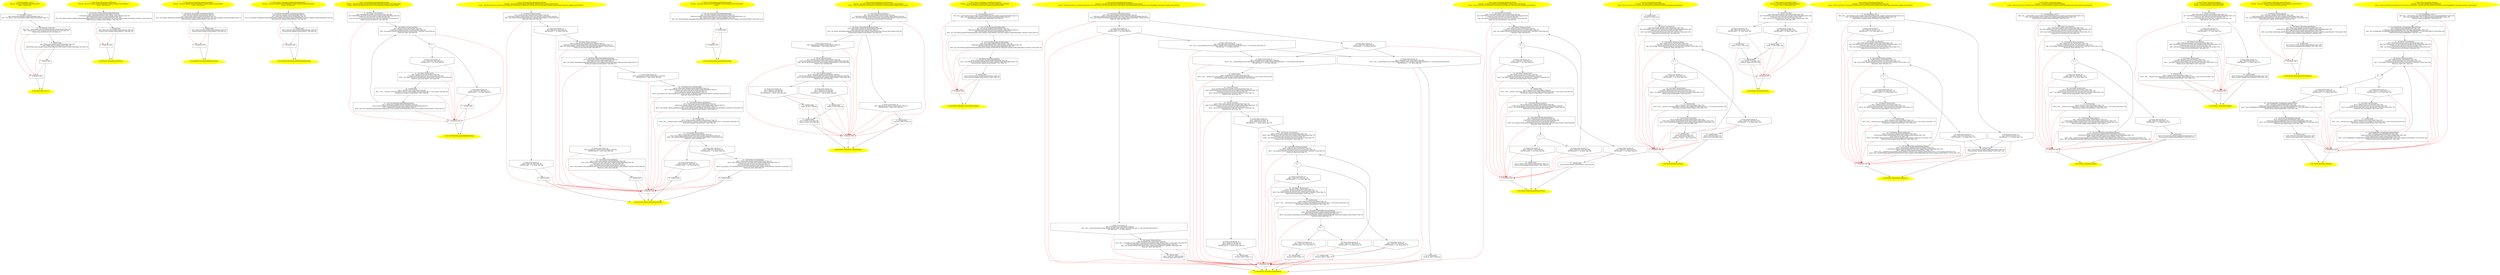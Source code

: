 /* @generated */
digraph cfg {
"junit.samples.money.MoneyBag.<init>().102a22d68666ce16df463107ae789bd0_1" [label="1: Start MoneyBag.<init>()\nFormals:  this:junit.samples.money.MoneyBag*\nLocals:  $irvar0:void \n  " color=yellow style=filled]
	

	 "junit.samples.money.MoneyBag.<init>().102a22d68666ce16df463107ae789bd0_1" -> "junit.samples.money.MoneyBag.<init>().102a22d68666ce16df463107ae789bd0_4" ;
"junit.samples.money.MoneyBag.<init>().102a22d68666ce16df463107ae789bd0_2" [label="2: Exit MoneyBag.<init>() \n  " color=yellow style=filled]
	

"junit.samples.money.MoneyBag.<init>().102a22d68666ce16df463107ae789bd0_3" [label="3:  exceptions sink \n  " shape="box"]
	

	 "junit.samples.money.MoneyBag.<init>().102a22d68666ce16df463107ae789bd0_3" -> "junit.samples.money.MoneyBag.<init>().102a22d68666ce16df463107ae789bd0_2" ;
"junit.samples.money.MoneyBag.<init>().102a22d68666ce16df463107ae789bd0_4" [label="4:  Call Object.<init>() \n   n$0=*&this:junit.samples.money.MoneyBag* [line 17]\n  n$1=_fun_Object.<init>()(n$0:junit.samples.money.MoneyBag*) [line 17]\n " shape="box"]
	

	 "junit.samples.money.MoneyBag.<init>().102a22d68666ce16df463107ae789bd0_4" -> "junit.samples.money.MoneyBag.<init>().102a22d68666ce16df463107ae789bd0_5" ;
	 "junit.samples.money.MoneyBag.<init>().102a22d68666ce16df463107ae789bd0_4" -> "junit.samples.money.MoneyBag.<init>().102a22d68666ce16df463107ae789bd0_3" [color="red" ];
"junit.samples.money.MoneyBag.<init>().102a22d68666ce16df463107ae789bd0_5" [label="5:  Call ArrayList.<init>(int) \n   n$2=_fun___new(sizeof(t=java.util.ArrayList):java.util.ArrayList*) [line 18]\n  n$3=_fun_ArrayList.<init>(int)(n$2:java.util.ArrayList*,5:int) [line 18]\n  *&$irvar0:java.util.ArrayList*=n$2 [line 18]\n " shape="box"]
	

	 "junit.samples.money.MoneyBag.<init>().102a22d68666ce16df463107ae789bd0_5" -> "junit.samples.money.MoneyBag.<init>().102a22d68666ce16df463107ae789bd0_6" ;
	 "junit.samples.money.MoneyBag.<init>().102a22d68666ce16df463107ae789bd0_5" -> "junit.samples.money.MoneyBag.<init>().102a22d68666ce16df463107ae789bd0_3" [color="red" ];
"junit.samples.money.MoneyBag.<init>().102a22d68666ce16df463107ae789bd0_6" [label="6:  method_body \n   n$4=*&this:junit.samples.money.MoneyBag* [line 18]\n  n$5=*&$irvar0:java.util.ArrayList* [line 18]\n  *n$4.fMonies:junit.samples.money.MoneyBag(root junit.samples.money.MoneyBag)=n$5 [line 18]\n " shape="box"]
	

	 "junit.samples.money.MoneyBag.<init>().102a22d68666ce16df463107ae789bd0_6" -> "junit.samples.money.MoneyBag.<init>().102a22d68666ce16df463107ae789bd0_7" ;
	 "junit.samples.money.MoneyBag.<init>().102a22d68666ce16df463107ae789bd0_6" -> "junit.samples.money.MoneyBag.<init>().102a22d68666ce16df463107ae789bd0_3" [color="red" ];
"junit.samples.money.MoneyBag.<init>().102a22d68666ce16df463107ae789bd0_7" [label="7:  method_body \n  " shape="box"]
	

	 "junit.samples.money.MoneyBag.<init>().102a22d68666ce16df463107ae789bd0_7" -> "junit.samples.money.MoneyBag.<init>().102a22d68666ce16df463107ae789bd0_2" ;
	 "junit.samples.money.MoneyBag.<init>().102a22d68666ce16df463107ae789bd0_7" -> "junit.samples.money.MoneyBag.<init>().102a22d68666ce16df463107ae789bd0_3" [color="red" ];
"junit.samples.money.MoneyBag.add(junit.samples.money.IMoney):junit.samples.money.IMoney.23b9558383ce08a78e53ea2e94775ad5_1" [label="1: Start IMoney MoneyBag.add(IMoney)\nFormals:  this:junit.samples.money.MoneyBag* m:junit.samples.money.IMoney*\nLocals:  $irvar0:void \n  " color=yellow style=filled]
	

	 "junit.samples.money.MoneyBag.add(junit.samples.money.IMoney):junit.samples.money.IMoney.23b9558383ce08a78e53ea2e94775ad5_1" -> "junit.samples.money.MoneyBag.add(junit.samples.money.IMoney):junit.samples.money.IMoney.23b9558383ce08a78e53ea2e94775ad5_4" ;
"junit.samples.money.MoneyBag.add(junit.samples.money.IMoney):junit.samples.money.IMoney.23b9558383ce08a78e53ea2e94775ad5_2" [label="2: Exit IMoney MoneyBag.add(IMoney) \n  " color=yellow style=filled]
	

"junit.samples.money.MoneyBag.add(junit.samples.money.IMoney):junit.samples.money.IMoney.23b9558383ce08a78e53ea2e94775ad5_3" [label="3:  exceptions sink \n  " shape="box"]
	

	 "junit.samples.money.MoneyBag.add(junit.samples.money.IMoney):junit.samples.money.IMoney.23b9558383ce08a78e53ea2e94775ad5_3" -> "junit.samples.money.MoneyBag.add(junit.samples.money.IMoney):junit.samples.money.IMoney.23b9558383ce08a78e53ea2e94775ad5_2" ;
"junit.samples.money.MoneyBag.add(junit.samples.money.IMoney):junit.samples.money.IMoney.23b9558383ce08a78e53ea2e94775ad5_4" [label="4:  Call IMoney IMoney.addMoneyBag(MoneyBag) \n   n$0=*&m:junit.samples.money.IMoney* [line 28]\n  _=*n$0:junit.samples.money.IMoney*(root junit.samples.money.IMoney) [line 28]\n  n$2=*&this:junit.samples.money.MoneyBag* [line 28]\n  n$3=_fun_IMoney IMoney.addMoneyBag(MoneyBag)(n$0:junit.samples.money.IMoney*,n$2:junit.samples.money.MoneyBag*) interface virtual [line 28]\n  *&$irvar0:junit.samples.money.IMoney*=n$3 [line 28]\n " shape="box"]
	

	 "junit.samples.money.MoneyBag.add(junit.samples.money.IMoney):junit.samples.money.IMoney.23b9558383ce08a78e53ea2e94775ad5_4" -> "junit.samples.money.MoneyBag.add(junit.samples.money.IMoney):junit.samples.money.IMoney.23b9558383ce08a78e53ea2e94775ad5_5" ;
	 "junit.samples.money.MoneyBag.add(junit.samples.money.IMoney):junit.samples.money.IMoney.23b9558383ce08a78e53ea2e94775ad5_4" -> "junit.samples.money.MoneyBag.add(junit.samples.money.IMoney):junit.samples.money.IMoney.23b9558383ce08a78e53ea2e94775ad5_3" [color="red" ];
"junit.samples.money.MoneyBag.add(junit.samples.money.IMoney):junit.samples.money.IMoney.23b9558383ce08a78e53ea2e94775ad5_5" [label="5:  method_body \n   n$4=*&$irvar0:junit.samples.money.IMoney* [line 28]\n  *&return:junit.samples.money.IMoney*=n$4 [line 28]\n " shape="box"]
	

	 "junit.samples.money.MoneyBag.add(junit.samples.money.IMoney):junit.samples.money.IMoney.23b9558383ce08a78e53ea2e94775ad5_5" -> "junit.samples.money.MoneyBag.add(junit.samples.money.IMoney):junit.samples.money.IMoney.23b9558383ce08a78e53ea2e94775ad5_2" ;
	 "junit.samples.money.MoneyBag.add(junit.samples.money.IMoney):junit.samples.money.IMoney.23b9558383ce08a78e53ea2e94775ad5_5" -> "junit.samples.money.MoneyBag.add(junit.samples.money.IMoney):junit.samples.money.IMoney.23b9558383ce08a78e53ea2e94775ad5_3" [color="red" ];
"junit.samples.money.MoneyBag.addMoney(junit.samples.money.Money):junit.samples.money.IMoney.418a29d0691c25b1b3efd3636734b93d_1" [label="1: Start IMoney MoneyBag.addMoney(Money)\nFormals:  this:junit.samples.money.MoneyBag* m:junit.samples.money.Money*\nLocals:  $irvar0:void \n  " color=yellow style=filled]
	

	 "junit.samples.money.MoneyBag.addMoney(junit.samples.money.Money):junit.samples.money.IMoney.418a29d0691c25b1b3efd3636734b93d_1" -> "junit.samples.money.MoneyBag.addMoney(junit.samples.money.Money):junit.samples.money.IMoney.418a29d0691c25b1b3efd3636734b93d_4" ;
"junit.samples.money.MoneyBag.addMoney(junit.samples.money.Money):junit.samples.money.IMoney.418a29d0691c25b1b3efd3636734b93d_2" [label="2: Exit IMoney MoneyBag.addMoney(Money) \n  " color=yellow style=filled]
	

"junit.samples.money.MoneyBag.addMoney(junit.samples.money.Money):junit.samples.money.IMoney.418a29d0691c25b1b3efd3636734b93d_3" [label="3:  exceptions sink \n  " shape="box"]
	

	 "junit.samples.money.MoneyBag.addMoney(junit.samples.money.Money):junit.samples.money.IMoney.418a29d0691c25b1b3efd3636734b93d_3" -> "junit.samples.money.MoneyBag.addMoney(junit.samples.money.Money):junit.samples.money.IMoney.418a29d0691c25b1b3efd3636734b93d_2" ;
"junit.samples.money.MoneyBag.addMoney(junit.samples.money.Money):junit.samples.money.IMoney.418a29d0691c25b1b3efd3636734b93d_4" [label="4:  Call IMoney MoneyBag.create(IMoney,IMoney) \n   n$0=*&m:junit.samples.money.Money* [line 32]\n  n$1=*&this:junit.samples.money.MoneyBag* [line 32]\n  n$2=_fun_IMoney MoneyBag.create(IMoney,IMoney)(n$0:junit.samples.money.Money*,n$1:junit.samples.money.MoneyBag*) [line 32]\n  *&$irvar0:junit.samples.money.IMoney*=n$2 [line 32]\n " shape="box"]
	

	 "junit.samples.money.MoneyBag.addMoney(junit.samples.money.Money):junit.samples.money.IMoney.418a29d0691c25b1b3efd3636734b93d_4" -> "junit.samples.money.MoneyBag.addMoney(junit.samples.money.Money):junit.samples.money.IMoney.418a29d0691c25b1b3efd3636734b93d_5" ;
	 "junit.samples.money.MoneyBag.addMoney(junit.samples.money.Money):junit.samples.money.IMoney.418a29d0691c25b1b3efd3636734b93d_4" -> "junit.samples.money.MoneyBag.addMoney(junit.samples.money.Money):junit.samples.money.IMoney.418a29d0691c25b1b3efd3636734b93d_3" [color="red" ];
"junit.samples.money.MoneyBag.addMoney(junit.samples.money.Money):junit.samples.money.IMoney.418a29d0691c25b1b3efd3636734b93d_5" [label="5:  method_body \n   n$3=*&$irvar0:junit.samples.money.IMoney* [line 32]\n  *&return:junit.samples.money.IMoney*=n$3 [line 32]\n " shape="box"]
	

	 "junit.samples.money.MoneyBag.addMoney(junit.samples.money.Money):junit.samples.money.IMoney.418a29d0691c25b1b3efd3636734b93d_5" -> "junit.samples.money.MoneyBag.addMoney(junit.samples.money.Money):junit.samples.money.IMoney.418a29d0691c25b1b3efd3636734b93d_2" ;
	 "junit.samples.money.MoneyBag.addMoney(junit.samples.money.Money):junit.samples.money.IMoney.418a29d0691c25b1b3efd3636734b93d_5" -> "junit.samples.money.MoneyBag.addMoney(junit.samples.money.Money):junit.samples.money.IMoney.418a29d0691c25b1b3efd3636734b93d_3" [color="red" ];
"junit.samples.money.MoneyBag.addMoneyBag(junit.samples.money.MoneyBag):junit.samples.money.IMoney.3b9404a89313b6d370f5e34caba4b7c6_1" [label="1: Start IMoney MoneyBag.addMoneyBag(MoneyBag)\nFormals:  this:junit.samples.money.MoneyBag* s:junit.samples.money.MoneyBag*\nLocals:  $irvar0:void \n  " color=yellow style=filled]
	

	 "junit.samples.money.MoneyBag.addMoneyBag(junit.samples.money.MoneyBag):junit.samples.money.IMoney.3b9404a89313b6d370f5e34caba4b7c6_1" -> "junit.samples.money.MoneyBag.addMoneyBag(junit.samples.money.MoneyBag):junit.samples.money.IMoney.3b9404a89313b6d370f5e34caba4b7c6_4" ;
"junit.samples.money.MoneyBag.addMoneyBag(junit.samples.money.MoneyBag):junit.samples.money.IMoney.3b9404a89313b6d370f5e34caba4b7c6_2" [label="2: Exit IMoney MoneyBag.addMoneyBag(MoneyBag) \n  " color=yellow style=filled]
	

"junit.samples.money.MoneyBag.addMoneyBag(junit.samples.money.MoneyBag):junit.samples.money.IMoney.3b9404a89313b6d370f5e34caba4b7c6_3" [label="3:  exceptions sink \n  " shape="box"]
	

	 "junit.samples.money.MoneyBag.addMoneyBag(junit.samples.money.MoneyBag):junit.samples.money.IMoney.3b9404a89313b6d370f5e34caba4b7c6_3" -> "junit.samples.money.MoneyBag.addMoneyBag(junit.samples.money.MoneyBag):junit.samples.money.IMoney.3b9404a89313b6d370f5e34caba4b7c6_2" ;
"junit.samples.money.MoneyBag.addMoneyBag(junit.samples.money.MoneyBag):junit.samples.money.IMoney.3b9404a89313b6d370f5e34caba4b7c6_4" [label="4:  Call IMoney MoneyBag.create(IMoney,IMoney) \n   n$0=*&s:junit.samples.money.MoneyBag* [line 36]\n  n$1=*&this:junit.samples.money.MoneyBag* [line 36]\n  n$2=_fun_IMoney MoneyBag.create(IMoney,IMoney)(n$0:junit.samples.money.MoneyBag*,n$1:junit.samples.money.MoneyBag*) [line 36]\n  *&$irvar0:junit.samples.money.IMoney*=n$2 [line 36]\n " shape="box"]
	

	 "junit.samples.money.MoneyBag.addMoneyBag(junit.samples.money.MoneyBag):junit.samples.money.IMoney.3b9404a89313b6d370f5e34caba4b7c6_4" -> "junit.samples.money.MoneyBag.addMoneyBag(junit.samples.money.MoneyBag):junit.samples.money.IMoney.3b9404a89313b6d370f5e34caba4b7c6_5" ;
	 "junit.samples.money.MoneyBag.addMoneyBag(junit.samples.money.MoneyBag):junit.samples.money.IMoney.3b9404a89313b6d370f5e34caba4b7c6_4" -> "junit.samples.money.MoneyBag.addMoneyBag(junit.samples.money.MoneyBag):junit.samples.money.IMoney.3b9404a89313b6d370f5e34caba4b7c6_3" [color="red" ];
"junit.samples.money.MoneyBag.addMoneyBag(junit.samples.money.MoneyBag):junit.samples.money.IMoney.3b9404a89313b6d370f5e34caba4b7c6_5" [label="5:  method_body \n   n$3=*&$irvar0:junit.samples.money.IMoney* [line 36]\n  *&return:junit.samples.money.IMoney*=n$3 [line 36]\n " shape="box"]
	

	 "junit.samples.money.MoneyBag.addMoneyBag(junit.samples.money.MoneyBag):junit.samples.money.IMoney.3b9404a89313b6d370f5e34caba4b7c6_5" -> "junit.samples.money.MoneyBag.addMoneyBag(junit.samples.money.MoneyBag):junit.samples.money.IMoney.3b9404a89313b6d370f5e34caba4b7c6_2" ;
	 "junit.samples.money.MoneyBag.addMoneyBag(junit.samples.money.MoneyBag):junit.samples.money.IMoney.3b9404a89313b6d370f5e34caba4b7c6_5" -> "junit.samples.money.MoneyBag.addMoneyBag(junit.samples.money.MoneyBag):junit.samples.money.IMoney.3b9404a89313b6d370f5e34caba4b7c6_3" [color="red" ];
"junit.samples.money.MoneyBag.appendBag(junit.samples.money.MoneyBag):void.3b44238fa245dc2eff8e82a181e52faf_1" [label="1: Start void MoneyBag.appendBag(MoneyBag)\nFormals:  this:junit.samples.money.MoneyBag* aBag:junit.samples.money.MoneyBag*\nLocals:  $irvar1:void $irvar0:void $bcvar2:void each:junit.samples.money.Money* \n  " color=yellow style=filled]
	

	 "junit.samples.money.MoneyBag.appendBag(junit.samples.money.MoneyBag):void.3b44238fa245dc2eff8e82a181e52faf_1" -> "junit.samples.money.MoneyBag.appendBag(junit.samples.money.MoneyBag):void.3b44238fa245dc2eff8e82a181e52faf_4" ;
"junit.samples.money.MoneyBag.appendBag(junit.samples.money.MoneyBag):void.3b44238fa245dc2eff8e82a181e52faf_2" [label="2: Exit void MoneyBag.appendBag(MoneyBag) \n  " color=yellow style=filled]
	

"junit.samples.money.MoneyBag.appendBag(junit.samples.money.MoneyBag):void.3b44238fa245dc2eff8e82a181e52faf_3" [label="3:  exceptions sink \n  " shape="box"]
	

	 "junit.samples.money.MoneyBag.appendBag(junit.samples.money.MoneyBag):void.3b44238fa245dc2eff8e82a181e52faf_3" -> "junit.samples.money.MoneyBag.appendBag(junit.samples.money.MoneyBag):void.3b44238fa245dc2eff8e82a181e52faf_2" ;
"junit.samples.money.MoneyBag.appendBag(junit.samples.money.MoneyBag):void.3b44238fa245dc2eff8e82a181e52faf_4" [label="4:  Call Iterator List.iterator() \n   n$0=*&aBag:junit.samples.money.MoneyBag* [line 40]\n  n$1=*n$0.fMonies:java.util.List*(root junit.samples.money.MoneyBag) [line 40]\n  _=*n$1:java.util.List*(root java.util.List) [line 40]\n  n$3=_fun_Iterator List.iterator()(n$1:java.util.List*) interface virtual [line 40]\n  *&$bcvar2:java.util.Iterator*=n$3 [line 40]\n " shape="box"]
	

	 "junit.samples.money.MoneyBag.appendBag(junit.samples.money.MoneyBag):void.3b44238fa245dc2eff8e82a181e52faf_4" -> "junit.samples.money.MoneyBag.appendBag(junit.samples.money.MoneyBag):void.3b44238fa245dc2eff8e82a181e52faf_5" ;
	 "junit.samples.money.MoneyBag.appendBag(junit.samples.money.MoneyBag):void.3b44238fa245dc2eff8e82a181e52faf_4" -> "junit.samples.money.MoneyBag.appendBag(junit.samples.money.MoneyBag):void.3b44238fa245dc2eff8e82a181e52faf_3" [color="red" ];
"junit.samples.money.MoneyBag.appendBag(junit.samples.money.MoneyBag):void.3b44238fa245dc2eff8e82a181e52faf_5" [label="5:  Call boolean Iterator.hasNext() \n   n$4=*&$bcvar2:java.util.Iterator* [line 40]\n  _=*n$4:java.util.Iterator*(root java.util.Iterator) [line 40]\n  n$6=_fun_boolean Iterator.hasNext()(n$4:java.util.Iterator*) interface virtual [line 40]\n  *&$irvar0:_Bool=n$6 [line 40]\n " shape="box"]
	

	 "junit.samples.money.MoneyBag.appendBag(junit.samples.money.MoneyBag):void.3b44238fa245dc2eff8e82a181e52faf_5" -> "junit.samples.money.MoneyBag.appendBag(junit.samples.money.MoneyBag):void.3b44238fa245dc2eff8e82a181e52faf_8" ;
	 "junit.samples.money.MoneyBag.appendBag(junit.samples.money.MoneyBag):void.3b44238fa245dc2eff8e82a181e52faf_5" -> "junit.samples.money.MoneyBag.appendBag(junit.samples.money.MoneyBag):void.3b44238fa245dc2eff8e82a181e52faf_3" [color="red" ];
"junit.samples.money.MoneyBag.appendBag(junit.samples.money.MoneyBag):void.3b44238fa245dc2eff8e82a181e52faf_6" [label="6: Prune (true branch, if) \n   n$7=*&$irvar0:_Bool [line 40]\n  PRUNE(!(n$7 == 0), true); [line 40]\n " shape="invhouse"]
	

	 "junit.samples.money.MoneyBag.appendBag(junit.samples.money.MoneyBag):void.3b44238fa245dc2eff8e82a181e52faf_6" -> "junit.samples.money.MoneyBag.appendBag(junit.samples.money.MoneyBag):void.3b44238fa245dc2eff8e82a181e52faf_9" ;
	 "junit.samples.money.MoneyBag.appendBag(junit.samples.money.MoneyBag):void.3b44238fa245dc2eff8e82a181e52faf_6" -> "junit.samples.money.MoneyBag.appendBag(junit.samples.money.MoneyBag):void.3b44238fa245dc2eff8e82a181e52faf_3" [color="red" ];
"junit.samples.money.MoneyBag.appendBag(junit.samples.money.MoneyBag):void.3b44238fa245dc2eff8e82a181e52faf_7" [label="7: Prune (false branch, if) \n   n$7=*&$irvar0:_Bool [line 40]\n  PRUNE((n$7 == 0), false); [line 40]\n " shape="invhouse"]
	

	 "junit.samples.money.MoneyBag.appendBag(junit.samples.money.MoneyBag):void.3b44238fa245dc2eff8e82a181e52faf_7" -> "junit.samples.money.MoneyBag.appendBag(junit.samples.money.MoneyBag):void.3b44238fa245dc2eff8e82a181e52faf_12" ;
	 "junit.samples.money.MoneyBag.appendBag(junit.samples.money.MoneyBag):void.3b44238fa245dc2eff8e82a181e52faf_7" -> "junit.samples.money.MoneyBag.appendBag(junit.samples.money.MoneyBag):void.3b44238fa245dc2eff8e82a181e52faf_3" [color="red" ];
"junit.samples.money.MoneyBag.appendBag(junit.samples.money.MoneyBag):void.3b44238fa245dc2eff8e82a181e52faf_8" [label="8: + \n  " ]
	

	 "junit.samples.money.MoneyBag.appendBag(junit.samples.money.MoneyBag):void.3b44238fa245dc2eff8e82a181e52faf_8" -> "junit.samples.money.MoneyBag.appendBag(junit.samples.money.MoneyBag):void.3b44238fa245dc2eff8e82a181e52faf_6" ;
	 "junit.samples.money.MoneyBag.appendBag(junit.samples.money.MoneyBag):void.3b44238fa245dc2eff8e82a181e52faf_8" -> "junit.samples.money.MoneyBag.appendBag(junit.samples.money.MoneyBag):void.3b44238fa245dc2eff8e82a181e52faf_7" ;
"junit.samples.money.MoneyBag.appendBag(junit.samples.money.MoneyBag):void.3b44238fa245dc2eff8e82a181e52faf_9" [label="9:  Call Object Iterator.next() \n   n$8=*&$bcvar2:java.util.Iterator* [line 40]\n  _=*n$8:java.util.Iterator*(root java.util.Iterator) [line 40]\n  n$10=_fun_Object Iterator.next()(n$8:java.util.Iterator*) interface virtual [line 40]\n  *&$irvar1:java.lang.Object*=n$10 [line 40]\n " shape="box"]
	

	 "junit.samples.money.MoneyBag.appendBag(junit.samples.money.MoneyBag):void.3b44238fa245dc2eff8e82a181e52faf_9" -> "junit.samples.money.MoneyBag.appendBag(junit.samples.money.MoneyBag):void.3b44238fa245dc2eff8e82a181e52faf_10" ;
	 "junit.samples.money.MoneyBag.appendBag(junit.samples.money.MoneyBag):void.3b44238fa245dc2eff8e82a181e52faf_9" -> "junit.samples.money.MoneyBag.appendBag(junit.samples.money.MoneyBag):void.3b44238fa245dc2eff8e82a181e52faf_3" [color="red" ];
"junit.samples.money.MoneyBag.appendBag(junit.samples.money.MoneyBag):void.3b44238fa245dc2eff8e82a181e52faf_10" [label="10:  method_body \n   n$11=*&$irvar1:java.lang.Object* [line 40]\n  n$12=_fun___cast(n$11:java.lang.Object*,sizeof(t=junit.samples.money.Money;sub_t=( sub )(cast)):void) [line 40]\n  *&each:junit.samples.money.Money*=n$12 [line 40]\n " shape="box"]
	

	 "junit.samples.money.MoneyBag.appendBag(junit.samples.money.MoneyBag):void.3b44238fa245dc2eff8e82a181e52faf_10" -> "junit.samples.money.MoneyBag.appendBag(junit.samples.money.MoneyBag):void.3b44238fa245dc2eff8e82a181e52faf_11" ;
	 "junit.samples.money.MoneyBag.appendBag(junit.samples.money.MoneyBag):void.3b44238fa245dc2eff8e82a181e52faf_10" -> "junit.samples.money.MoneyBag.appendBag(junit.samples.money.MoneyBag):void.3b44238fa245dc2eff8e82a181e52faf_3" [color="red" ];
"junit.samples.money.MoneyBag.appendBag(junit.samples.money.MoneyBag):void.3b44238fa245dc2eff8e82a181e52faf_11" [label="11:  Call void MoneyBag.appendMoney(Money) \n   n$13=*&this:junit.samples.money.MoneyBag* [line 41]\n  _=*n$13:junit.samples.money.MoneyBag*(root junit.samples.money.MoneyBag) [line 41]\n  n$15=*&each:junit.samples.money.Money* [line 41]\n  n$16=_fun_void MoneyBag.appendMoney(Money)(n$13:junit.samples.money.MoneyBag*,n$15:junit.samples.money.Money*) virtual [line 41]\n " shape="box"]
	

	 "junit.samples.money.MoneyBag.appendBag(junit.samples.money.MoneyBag):void.3b44238fa245dc2eff8e82a181e52faf_11" -> "junit.samples.money.MoneyBag.appendBag(junit.samples.money.MoneyBag):void.3b44238fa245dc2eff8e82a181e52faf_5" ;
	 "junit.samples.money.MoneyBag.appendBag(junit.samples.money.MoneyBag):void.3b44238fa245dc2eff8e82a181e52faf_11" -> "junit.samples.money.MoneyBag.appendBag(junit.samples.money.MoneyBag):void.3b44238fa245dc2eff8e82a181e52faf_3" [color="red" ];
"junit.samples.money.MoneyBag.appendBag(junit.samples.money.MoneyBag):void.3b44238fa245dc2eff8e82a181e52faf_12" [label="12:  method_body \n  " shape="box"]
	

	 "junit.samples.money.MoneyBag.appendBag(junit.samples.money.MoneyBag):void.3b44238fa245dc2eff8e82a181e52faf_12" -> "junit.samples.money.MoneyBag.appendBag(junit.samples.money.MoneyBag):void.3b44238fa245dc2eff8e82a181e52faf_2" ;
	 "junit.samples.money.MoneyBag.appendBag(junit.samples.money.MoneyBag):void.3b44238fa245dc2eff8e82a181e52faf_12" -> "junit.samples.money.MoneyBag.appendBag(junit.samples.money.MoneyBag):void.3b44238fa245dc2eff8e82a181e52faf_3" [color="red" ];
"junit.samples.money.MoneyBag.appendMoney(junit.samples.money.Money):void.6b9daa301affdeabf441e654c1108927_1" [label="1: Start void MoneyBag.appendMoney(Money)\nFormals:  this:junit.samples.money.MoneyBag* aMoney:junit.samples.money.Money*\nLocals:  $irvar6:void $irvar5:void $irvar4:void $irvar3:void $irvar2:void $irvar1:void $irvar0:void sum:junit.samples.money.Money* old:junit.samples.money.IMoney* \n  " color=yellow style=filled]
	

	 "junit.samples.money.MoneyBag.appendMoney(junit.samples.money.Money):void.6b9daa301affdeabf441e654c1108927_1" -> "junit.samples.money.MoneyBag.appendMoney(junit.samples.money.Money):void.6b9daa301affdeabf441e654c1108927_4" ;
"junit.samples.money.MoneyBag.appendMoney(junit.samples.money.Money):void.6b9daa301affdeabf441e654c1108927_2" [label="2: Exit void MoneyBag.appendMoney(Money) \n  " color=yellow style=filled]
	

"junit.samples.money.MoneyBag.appendMoney(junit.samples.money.Money):void.6b9daa301affdeabf441e654c1108927_3" [label="3:  exceptions sink \n  " shape="box"]
	

	 "junit.samples.money.MoneyBag.appendMoney(junit.samples.money.Money):void.6b9daa301affdeabf441e654c1108927_3" -> "junit.samples.money.MoneyBag.appendMoney(junit.samples.money.Money):void.6b9daa301affdeabf441e654c1108927_2" ;
"junit.samples.money.MoneyBag.appendMoney(junit.samples.money.Money):void.6b9daa301affdeabf441e654c1108927_4" [label="4:  Call boolean Money.isZero() \n   n$0=*&aMoney:junit.samples.money.Money* [line 46]\n  _=*n$0:junit.samples.money.Money*(root junit.samples.money.Money) [line 46]\n  n$2=_fun_boolean Money.isZero()(n$0:junit.samples.money.Money*) virtual [line 46]\n  *&$irvar0:_Bool=n$2 [line 46]\n " shape="box"]
	

	 "junit.samples.money.MoneyBag.appendMoney(junit.samples.money.Money):void.6b9daa301affdeabf441e654c1108927_4" -> "junit.samples.money.MoneyBag.appendMoney(junit.samples.money.Money):void.6b9daa301affdeabf441e654c1108927_5" ;
	 "junit.samples.money.MoneyBag.appendMoney(junit.samples.money.Money):void.6b9daa301affdeabf441e654c1108927_4" -> "junit.samples.money.MoneyBag.appendMoney(junit.samples.money.Money):void.6b9daa301affdeabf441e654c1108927_6" ;
	 "junit.samples.money.MoneyBag.appendMoney(junit.samples.money.Money):void.6b9daa301affdeabf441e654c1108927_4" -> "junit.samples.money.MoneyBag.appendMoney(junit.samples.money.Money):void.6b9daa301affdeabf441e654c1108927_3" [color="red" ];
"junit.samples.money.MoneyBag.appendMoney(junit.samples.money.Money):void.6b9daa301affdeabf441e654c1108927_5" [label="5: Prune (true branch, if) \n   n$3=*&$irvar0:_Bool [line 46]\n  PRUNE(!(n$3 == 0), true); [line 46]\n " shape="invhouse"]
	

	 "junit.samples.money.MoneyBag.appendMoney(junit.samples.money.Money):void.6b9daa301affdeabf441e654c1108927_5" -> "junit.samples.money.MoneyBag.appendMoney(junit.samples.money.Money):void.6b9daa301affdeabf441e654c1108927_7" ;
	 "junit.samples.money.MoneyBag.appendMoney(junit.samples.money.Money):void.6b9daa301affdeabf441e654c1108927_5" -> "junit.samples.money.MoneyBag.appendMoney(junit.samples.money.Money):void.6b9daa301affdeabf441e654c1108927_3" [color="red" ];
"junit.samples.money.MoneyBag.appendMoney(junit.samples.money.Money):void.6b9daa301affdeabf441e654c1108927_6" [label="6: Prune (false branch, if) \n   n$3=*&$irvar0:_Bool [line 46]\n  PRUNE((n$3 == 0), false); [line 46]\n " shape="invhouse"]
	

	 "junit.samples.money.MoneyBag.appendMoney(junit.samples.money.Money):void.6b9daa301affdeabf441e654c1108927_6" -> "junit.samples.money.MoneyBag.appendMoney(junit.samples.money.Money):void.6b9daa301affdeabf441e654c1108927_8" ;
	 "junit.samples.money.MoneyBag.appendMoney(junit.samples.money.Money):void.6b9daa301affdeabf441e654c1108927_6" -> "junit.samples.money.MoneyBag.appendMoney(junit.samples.money.Money):void.6b9daa301affdeabf441e654c1108927_3" [color="red" ];
"junit.samples.money.MoneyBag.appendMoney(junit.samples.money.Money):void.6b9daa301affdeabf441e654c1108927_7" [label="7:  method_body \n  " shape="box"]
	

	 "junit.samples.money.MoneyBag.appendMoney(junit.samples.money.Money):void.6b9daa301affdeabf441e654c1108927_7" -> "junit.samples.money.MoneyBag.appendMoney(junit.samples.money.Money):void.6b9daa301affdeabf441e654c1108927_2" ;
	 "junit.samples.money.MoneyBag.appendMoney(junit.samples.money.Money):void.6b9daa301affdeabf441e654c1108927_7" -> "junit.samples.money.MoneyBag.appendMoney(junit.samples.money.Money):void.6b9daa301affdeabf441e654c1108927_3" [color="red" ];
"junit.samples.money.MoneyBag.appendMoney(junit.samples.money.Money):void.6b9daa301affdeabf441e654c1108927_8" [label="8:  Call String Money.currency() \n   n$4=*&aMoney:junit.samples.money.Money* [line 47]\n  _=*n$4:junit.samples.money.Money*(root junit.samples.money.Money) [line 47]\n  n$6=_fun_String Money.currency()(n$4:junit.samples.money.Money*) virtual [line 47]\n  *&$irvar1:java.lang.String*=n$6 [line 47]\n " shape="box"]
	

	 "junit.samples.money.MoneyBag.appendMoney(junit.samples.money.Money):void.6b9daa301affdeabf441e654c1108927_8" -> "junit.samples.money.MoneyBag.appendMoney(junit.samples.money.Money):void.6b9daa301affdeabf441e654c1108927_9" ;
	 "junit.samples.money.MoneyBag.appendMoney(junit.samples.money.Money):void.6b9daa301affdeabf441e654c1108927_8" -> "junit.samples.money.MoneyBag.appendMoney(junit.samples.money.Money):void.6b9daa301affdeabf441e654c1108927_3" [color="red" ];
"junit.samples.money.MoneyBag.appendMoney(junit.samples.money.Money):void.6b9daa301affdeabf441e654c1108927_9" [label="9:  Call Money MoneyBag.findMoney(String) \n   n$7=*&this:junit.samples.money.MoneyBag* [line 47]\n  n$8=*&$irvar1:java.lang.String* [line 47]\n  n$9=_fun_Money MoneyBag.findMoney(String)(n$7:junit.samples.money.MoneyBag*,n$8:java.lang.String*) [line 47]\n  *&old:junit.samples.money.Money*=n$9 [line 47]\n " shape="box"]
	

	 "junit.samples.money.MoneyBag.appendMoney(junit.samples.money.Money):void.6b9daa301affdeabf441e654c1108927_9" -> "junit.samples.money.MoneyBag.appendMoney(junit.samples.money.Money):void.6b9daa301affdeabf441e654c1108927_10" ;
	 "junit.samples.money.MoneyBag.appendMoney(junit.samples.money.Money):void.6b9daa301affdeabf441e654c1108927_9" -> "junit.samples.money.MoneyBag.appendMoney(junit.samples.money.Money):void.6b9daa301affdeabf441e654c1108927_11" ;
	 "junit.samples.money.MoneyBag.appendMoney(junit.samples.money.Money):void.6b9daa301affdeabf441e654c1108927_9" -> "junit.samples.money.MoneyBag.appendMoney(junit.samples.money.Money):void.6b9daa301affdeabf441e654c1108927_3" [color="red" ];
"junit.samples.money.MoneyBag.appendMoney(junit.samples.money.Money):void.6b9daa301affdeabf441e654c1108927_10" [label="10: Prune (true branch, if) \n   n$10=*&old:junit.samples.money.Money* [line 48]\n  PRUNE(!(n$10 != null), true); [line 48]\n " shape="invhouse"]
	

	 "junit.samples.money.MoneyBag.appendMoney(junit.samples.money.Money):void.6b9daa301affdeabf441e654c1108927_10" -> "junit.samples.money.MoneyBag.appendMoney(junit.samples.money.Money):void.6b9daa301affdeabf441e654c1108927_12" ;
	 "junit.samples.money.MoneyBag.appendMoney(junit.samples.money.Money):void.6b9daa301affdeabf441e654c1108927_10" -> "junit.samples.money.MoneyBag.appendMoney(junit.samples.money.Money):void.6b9daa301affdeabf441e654c1108927_3" [color="red" ];
"junit.samples.money.MoneyBag.appendMoney(junit.samples.money.Money):void.6b9daa301affdeabf441e654c1108927_11" [label="11: Prune (false branch, if) \n   n$10=*&old:junit.samples.money.Money* [line 48]\n  PRUNE((n$10 != null), false); [line 48]\n " shape="invhouse"]
	

	 "junit.samples.money.MoneyBag.appendMoney(junit.samples.money.Money):void.6b9daa301affdeabf441e654c1108927_11" -> "junit.samples.money.MoneyBag.appendMoney(junit.samples.money.Money):void.6b9daa301affdeabf441e654c1108927_14" ;
	 "junit.samples.money.MoneyBag.appendMoney(junit.samples.money.Money):void.6b9daa301affdeabf441e654c1108927_11" -> "junit.samples.money.MoneyBag.appendMoney(junit.samples.money.Money):void.6b9daa301affdeabf441e654c1108927_3" [color="red" ];
"junit.samples.money.MoneyBag.appendMoney(junit.samples.money.Money):void.6b9daa301affdeabf441e654c1108927_12" [label="12:  Call boolean List.add(Object) \n   n$11=*&this:junit.samples.money.MoneyBag* [line 49]\n  n$12=*n$11.fMonies:java.util.List*(root junit.samples.money.MoneyBag) [line 49]\n  _=*n$12:java.util.List*(root java.util.List) [line 49]\n  n$14=*&aMoney:junit.samples.money.Money* [line 49]\n  n$15=_fun_boolean List.add(Object)(n$12:java.util.List*,n$14:junit.samples.money.Money*) interface virtual [line 49]\n  *&$irvar2:_Bool=n$15 [line 49]\n " shape="box"]
	

	 "junit.samples.money.MoneyBag.appendMoney(junit.samples.money.Money):void.6b9daa301affdeabf441e654c1108927_12" -> "junit.samples.money.MoneyBag.appendMoney(junit.samples.money.Money):void.6b9daa301affdeabf441e654c1108927_13" ;
	 "junit.samples.money.MoneyBag.appendMoney(junit.samples.money.Money):void.6b9daa301affdeabf441e654c1108927_12" -> "junit.samples.money.MoneyBag.appendMoney(junit.samples.money.Money):void.6b9daa301affdeabf441e654c1108927_3" [color="red" ];
"junit.samples.money.MoneyBag.appendMoney(junit.samples.money.Money):void.6b9daa301affdeabf441e654c1108927_13" [label="13:  method_body \n  " shape="box"]
	

	 "junit.samples.money.MoneyBag.appendMoney(junit.samples.money.Money):void.6b9daa301affdeabf441e654c1108927_13" -> "junit.samples.money.MoneyBag.appendMoney(junit.samples.money.Money):void.6b9daa301affdeabf441e654c1108927_2" ;
	 "junit.samples.money.MoneyBag.appendMoney(junit.samples.money.Money):void.6b9daa301affdeabf441e654c1108927_13" -> "junit.samples.money.MoneyBag.appendMoney(junit.samples.money.Money):void.6b9daa301affdeabf441e654c1108927_3" [color="red" ];
"junit.samples.money.MoneyBag.appendMoney(junit.samples.money.Money):void.6b9daa301affdeabf441e654c1108927_14" [label="14:  Call boolean List.remove(Object) \n   n$16=*&this:junit.samples.money.MoneyBag* [line 52]\n  n$17=*n$16.fMonies:java.util.List*(root junit.samples.money.MoneyBag) [line 52]\n  _=*n$17:java.util.List*(root java.util.List) [line 52]\n  n$19=*&old:junit.samples.money.Money* [line 52]\n  n$20=_fun_boolean List.remove(Object)(n$17:java.util.List*,n$19:junit.samples.money.Money*) interface virtual [line 52]\n  *&$irvar3:_Bool=n$20 [line 52]\n " shape="box"]
	

	 "junit.samples.money.MoneyBag.appendMoney(junit.samples.money.Money):void.6b9daa301affdeabf441e654c1108927_14" -> "junit.samples.money.MoneyBag.appendMoney(junit.samples.money.Money):void.6b9daa301affdeabf441e654c1108927_15" ;
	 "junit.samples.money.MoneyBag.appendMoney(junit.samples.money.Money):void.6b9daa301affdeabf441e654c1108927_14" -> "junit.samples.money.MoneyBag.appendMoney(junit.samples.money.Money):void.6b9daa301affdeabf441e654c1108927_3" [color="red" ];
"junit.samples.money.MoneyBag.appendMoney(junit.samples.money.Money):void.6b9daa301affdeabf441e654c1108927_15" [label="15:  Call IMoney IMoney.add(IMoney) \n   n$21=*&old:junit.samples.money.Money* [line 53]\n  _=*n$21:junit.samples.money.Money*(root junit.samples.money.Money) [line 53]\n  n$23=*&aMoney:junit.samples.money.Money* [line 53]\n  n$24=_fun_IMoney IMoney.add(IMoney)(n$21:junit.samples.money.Money*,n$23:junit.samples.money.Money*) interface virtual [line 53]\n  *&$irvar4:junit.samples.money.IMoney*=n$24 [line 53]\n " shape="box"]
	

	 "junit.samples.money.MoneyBag.appendMoney(junit.samples.money.Money):void.6b9daa301affdeabf441e654c1108927_15" -> "junit.samples.money.MoneyBag.appendMoney(junit.samples.money.Money):void.6b9daa301affdeabf441e654c1108927_16" ;
	 "junit.samples.money.MoneyBag.appendMoney(junit.samples.money.Money):void.6b9daa301affdeabf441e654c1108927_15" -> "junit.samples.money.MoneyBag.appendMoney(junit.samples.money.Money):void.6b9daa301affdeabf441e654c1108927_3" [color="red" ];
"junit.samples.money.MoneyBag.appendMoney(junit.samples.money.Money):void.6b9daa301affdeabf441e654c1108927_16" [label="16:  method_body \n   n$25=*&$irvar4:junit.samples.money.IMoney* [line 53]\n  n$26=_fun___cast(n$25:junit.samples.money.IMoney*,sizeof(t=junit.samples.money.Money;sub_t=( sub )(cast)):void) [line 53]\n  *&sum:junit.samples.money.Money*=n$26 [line 53]\n " shape="box"]
	

	 "junit.samples.money.MoneyBag.appendMoney(junit.samples.money.Money):void.6b9daa301affdeabf441e654c1108927_16" -> "junit.samples.money.MoneyBag.appendMoney(junit.samples.money.Money):void.6b9daa301affdeabf441e654c1108927_17" ;
	 "junit.samples.money.MoneyBag.appendMoney(junit.samples.money.Money):void.6b9daa301affdeabf441e654c1108927_16" -> "junit.samples.money.MoneyBag.appendMoney(junit.samples.money.Money):void.6b9daa301affdeabf441e654c1108927_3" [color="red" ];
"junit.samples.money.MoneyBag.appendMoney(junit.samples.money.Money):void.6b9daa301affdeabf441e654c1108927_17" [label="17:  Call boolean Money.isZero() \n   n$27=*&sum:junit.samples.money.Money* [line 54]\n  _=*n$27:junit.samples.money.Money*(root junit.samples.money.Money) [line 54]\n  n$29=_fun_boolean Money.isZero()(n$27:junit.samples.money.Money*) virtual [line 54]\n  *&$irvar5:_Bool=n$29 [line 54]\n " shape="box"]
	

	 "junit.samples.money.MoneyBag.appendMoney(junit.samples.money.Money):void.6b9daa301affdeabf441e654c1108927_17" -> "junit.samples.money.MoneyBag.appendMoney(junit.samples.money.Money):void.6b9daa301affdeabf441e654c1108927_18" ;
	 "junit.samples.money.MoneyBag.appendMoney(junit.samples.money.Money):void.6b9daa301affdeabf441e654c1108927_17" -> "junit.samples.money.MoneyBag.appendMoney(junit.samples.money.Money):void.6b9daa301affdeabf441e654c1108927_19" ;
	 "junit.samples.money.MoneyBag.appendMoney(junit.samples.money.Money):void.6b9daa301affdeabf441e654c1108927_17" -> "junit.samples.money.MoneyBag.appendMoney(junit.samples.money.Money):void.6b9daa301affdeabf441e654c1108927_3" [color="red" ];
"junit.samples.money.MoneyBag.appendMoney(junit.samples.money.Money):void.6b9daa301affdeabf441e654c1108927_18" [label="18: Prune (true branch, if) \n   n$30=*&$irvar5:_Bool [line 54]\n  PRUNE(!(n$30 == 0), true); [line 54]\n " shape="invhouse"]
	

	 "junit.samples.money.MoneyBag.appendMoney(junit.samples.money.Money):void.6b9daa301affdeabf441e654c1108927_18" -> "junit.samples.money.MoneyBag.appendMoney(junit.samples.money.Money):void.6b9daa301affdeabf441e654c1108927_20" ;
	 "junit.samples.money.MoneyBag.appendMoney(junit.samples.money.Money):void.6b9daa301affdeabf441e654c1108927_18" -> "junit.samples.money.MoneyBag.appendMoney(junit.samples.money.Money):void.6b9daa301affdeabf441e654c1108927_3" [color="red" ];
"junit.samples.money.MoneyBag.appendMoney(junit.samples.money.Money):void.6b9daa301affdeabf441e654c1108927_19" [label="19: Prune (false branch, if) \n   n$30=*&$irvar5:_Bool [line 54]\n  PRUNE((n$30 == 0), false); [line 54]\n " shape="invhouse"]
	

	 "junit.samples.money.MoneyBag.appendMoney(junit.samples.money.Money):void.6b9daa301affdeabf441e654c1108927_19" -> "junit.samples.money.MoneyBag.appendMoney(junit.samples.money.Money):void.6b9daa301affdeabf441e654c1108927_21" ;
	 "junit.samples.money.MoneyBag.appendMoney(junit.samples.money.Money):void.6b9daa301affdeabf441e654c1108927_19" -> "junit.samples.money.MoneyBag.appendMoney(junit.samples.money.Money):void.6b9daa301affdeabf441e654c1108927_3" [color="red" ];
"junit.samples.money.MoneyBag.appendMoney(junit.samples.money.Money):void.6b9daa301affdeabf441e654c1108927_20" [label="20:  method_body \n  " shape="box"]
	

	 "junit.samples.money.MoneyBag.appendMoney(junit.samples.money.Money):void.6b9daa301affdeabf441e654c1108927_20" -> "junit.samples.money.MoneyBag.appendMoney(junit.samples.money.Money):void.6b9daa301affdeabf441e654c1108927_2" ;
	 "junit.samples.money.MoneyBag.appendMoney(junit.samples.money.Money):void.6b9daa301affdeabf441e654c1108927_20" -> "junit.samples.money.MoneyBag.appendMoney(junit.samples.money.Money):void.6b9daa301affdeabf441e654c1108927_3" [color="red" ];
"junit.samples.money.MoneyBag.appendMoney(junit.samples.money.Money):void.6b9daa301affdeabf441e654c1108927_21" [label="21:  Call boolean List.add(Object) \n   n$31=*&this:junit.samples.money.MoneyBag* [line 57]\n  n$32=*n$31.fMonies:java.util.List*(root junit.samples.money.MoneyBag) [line 57]\n  _=*n$32:java.util.List*(root java.util.List) [line 57]\n  n$34=*&sum:junit.samples.money.Money* [line 57]\n  n$35=_fun_boolean List.add(Object)(n$32:java.util.List*,n$34:junit.samples.money.Money*) interface virtual [line 57]\n  *&$irvar6:_Bool=n$35 [line 57]\n " shape="box"]
	

	 "junit.samples.money.MoneyBag.appendMoney(junit.samples.money.Money):void.6b9daa301affdeabf441e654c1108927_21" -> "junit.samples.money.MoneyBag.appendMoney(junit.samples.money.Money):void.6b9daa301affdeabf441e654c1108927_22" ;
	 "junit.samples.money.MoneyBag.appendMoney(junit.samples.money.Money):void.6b9daa301affdeabf441e654c1108927_21" -> "junit.samples.money.MoneyBag.appendMoney(junit.samples.money.Money):void.6b9daa301affdeabf441e654c1108927_3" [color="red" ];
"junit.samples.money.MoneyBag.appendMoney(junit.samples.money.Money):void.6b9daa301affdeabf441e654c1108927_22" [label="22:  method_body \n  " shape="box"]
	

	 "junit.samples.money.MoneyBag.appendMoney(junit.samples.money.Money):void.6b9daa301affdeabf441e654c1108927_22" -> "junit.samples.money.MoneyBag.appendMoney(junit.samples.money.Money):void.6b9daa301affdeabf441e654c1108927_2" ;
	 "junit.samples.money.MoneyBag.appendMoney(junit.samples.money.Money):void.6b9daa301affdeabf441e654c1108927_22" -> "junit.samples.money.MoneyBag.appendMoney(junit.samples.money.Money):void.6b9daa301affdeabf441e654c1108927_3" [color="red" ];
"junit.samples.money.MoneyBag.appendTo(junit.samples.money.MoneyBag):void.69bab9567819846f15af7f0d06f9fab4_1" [label="1: Start void MoneyBag.appendTo(MoneyBag)\nFormals:  this:junit.samples.money.MoneyBag* m:junit.samples.money.MoneyBag*\nLocals:  \n  " color=yellow style=filled]
	

	 "junit.samples.money.MoneyBag.appendTo(junit.samples.money.MoneyBag):void.69bab9567819846f15af7f0d06f9fab4_1" -> "junit.samples.money.MoneyBag.appendTo(junit.samples.money.MoneyBag):void.69bab9567819846f15af7f0d06f9fab4_4" ;
"junit.samples.money.MoneyBag.appendTo(junit.samples.money.MoneyBag):void.69bab9567819846f15af7f0d06f9fab4_2" [label="2: Exit void MoneyBag.appendTo(MoneyBag) \n  " color=yellow style=filled]
	

"junit.samples.money.MoneyBag.appendTo(junit.samples.money.MoneyBag):void.69bab9567819846f15af7f0d06f9fab4_3" [label="3:  exceptions sink \n  " shape="box"]
	

	 "junit.samples.money.MoneyBag.appendTo(junit.samples.money.MoneyBag):void.69bab9567819846f15af7f0d06f9fab4_3" -> "junit.samples.money.MoneyBag.appendTo(junit.samples.money.MoneyBag):void.69bab9567819846f15af7f0d06f9fab4_2" ;
"junit.samples.money.MoneyBag.appendTo(junit.samples.money.MoneyBag):void.69bab9567819846f15af7f0d06f9fab4_4" [label="4:  Call void MoneyBag.appendBag(MoneyBag) \n   n$0=*&m:junit.samples.money.MoneyBag* [line 153]\n  _=*n$0:junit.samples.money.MoneyBag*(root junit.samples.money.MoneyBag) [line 153]\n  n$2=*&this:junit.samples.money.MoneyBag* [line 153]\n  n$3=_fun_void MoneyBag.appendBag(MoneyBag)(n$0:junit.samples.money.MoneyBag*,n$2:junit.samples.money.MoneyBag*) virtual [line 153]\n " shape="box"]
	

	 "junit.samples.money.MoneyBag.appendTo(junit.samples.money.MoneyBag):void.69bab9567819846f15af7f0d06f9fab4_4" -> "junit.samples.money.MoneyBag.appendTo(junit.samples.money.MoneyBag):void.69bab9567819846f15af7f0d06f9fab4_5" ;
	 "junit.samples.money.MoneyBag.appendTo(junit.samples.money.MoneyBag):void.69bab9567819846f15af7f0d06f9fab4_4" -> "junit.samples.money.MoneyBag.appendTo(junit.samples.money.MoneyBag):void.69bab9567819846f15af7f0d06f9fab4_3" [color="red" ];
"junit.samples.money.MoneyBag.appendTo(junit.samples.money.MoneyBag):void.69bab9567819846f15af7f0d06f9fab4_5" [label="5:  method_body \n  " shape="box"]
	

	 "junit.samples.money.MoneyBag.appendTo(junit.samples.money.MoneyBag):void.69bab9567819846f15af7f0d06f9fab4_5" -> "junit.samples.money.MoneyBag.appendTo(junit.samples.money.MoneyBag):void.69bab9567819846f15af7f0d06f9fab4_2" ;
	 "junit.samples.money.MoneyBag.appendTo(junit.samples.money.MoneyBag):void.69bab9567819846f15af7f0d06f9fab4_5" -> "junit.samples.money.MoneyBag.appendTo(junit.samples.money.MoneyBag):void.69bab9567819846f15af7f0d06f9fab4_3" [color="red" ];
"junit.samples.money.MoneyBag.contains(junit.samples.money.Money):boolean.f9a87c680eb88d81103d92aaf1989ca2_1" [label="1: Start boolean MoneyBag.contains(Money)\nFormals:  this:junit.samples.money.MoneyBag* m:junit.samples.money.Money*\nLocals:  $T0_31:void $irvar2:void $irvar1:void $irvar0:void found:junit.samples.money.Money* \n  " color=yellow style=filled]
	

	 "junit.samples.money.MoneyBag.contains(junit.samples.money.Money):boolean.f9a87c680eb88d81103d92aaf1989ca2_1" -> "junit.samples.money.MoneyBag.contains(junit.samples.money.Money):boolean.f9a87c680eb88d81103d92aaf1989ca2_4" ;
"junit.samples.money.MoneyBag.contains(junit.samples.money.Money):boolean.f9a87c680eb88d81103d92aaf1989ca2_2" [label="2: Exit boolean MoneyBag.contains(Money) \n  " color=yellow style=filled]
	

"junit.samples.money.MoneyBag.contains(junit.samples.money.Money):boolean.f9a87c680eb88d81103d92aaf1989ca2_3" [label="3:  exceptions sink \n  " shape="box"]
	

	 "junit.samples.money.MoneyBag.contains(junit.samples.money.Money):boolean.f9a87c680eb88d81103d92aaf1989ca2_3" -> "junit.samples.money.MoneyBag.contains(junit.samples.money.Money):boolean.f9a87c680eb88d81103d92aaf1989ca2_2" ;
"junit.samples.money.MoneyBag.contains(junit.samples.money.Money):boolean.f9a87c680eb88d81103d92aaf1989ca2_4" [label="4:  Call String Money.currency() \n   n$0=*&m:junit.samples.money.Money* [line 94]\n  _=*n$0:junit.samples.money.Money*(root junit.samples.money.Money) [line 94]\n  n$2=_fun_String Money.currency()(n$0:junit.samples.money.Money*) virtual [line 94]\n  *&$irvar0:java.lang.String*=n$2 [line 94]\n " shape="box"]
	

	 "junit.samples.money.MoneyBag.contains(junit.samples.money.Money):boolean.f9a87c680eb88d81103d92aaf1989ca2_4" -> "junit.samples.money.MoneyBag.contains(junit.samples.money.Money):boolean.f9a87c680eb88d81103d92aaf1989ca2_5" ;
	 "junit.samples.money.MoneyBag.contains(junit.samples.money.Money):boolean.f9a87c680eb88d81103d92aaf1989ca2_4" -> "junit.samples.money.MoneyBag.contains(junit.samples.money.Money):boolean.f9a87c680eb88d81103d92aaf1989ca2_3" [color="red" ];
"junit.samples.money.MoneyBag.contains(junit.samples.money.Money):boolean.f9a87c680eb88d81103d92aaf1989ca2_5" [label="5:  Call Money MoneyBag.findMoney(String) \n   n$3=*&this:junit.samples.money.MoneyBag* [line 94]\n  n$4=*&$irvar0:java.lang.String* [line 94]\n  n$5=_fun_Money MoneyBag.findMoney(String)(n$3:junit.samples.money.MoneyBag*,n$4:java.lang.String*) [line 94]\n  *&found:junit.samples.money.Money*=n$5 [line 94]\n " shape="box"]
	

	 "junit.samples.money.MoneyBag.contains(junit.samples.money.Money):boolean.f9a87c680eb88d81103d92aaf1989ca2_5" -> "junit.samples.money.MoneyBag.contains(junit.samples.money.Money):boolean.f9a87c680eb88d81103d92aaf1989ca2_6" ;
	 "junit.samples.money.MoneyBag.contains(junit.samples.money.Money):boolean.f9a87c680eb88d81103d92aaf1989ca2_5" -> "junit.samples.money.MoneyBag.contains(junit.samples.money.Money):boolean.f9a87c680eb88d81103d92aaf1989ca2_7" ;
	 "junit.samples.money.MoneyBag.contains(junit.samples.money.Money):boolean.f9a87c680eb88d81103d92aaf1989ca2_5" -> "junit.samples.money.MoneyBag.contains(junit.samples.money.Money):boolean.f9a87c680eb88d81103d92aaf1989ca2_3" [color="red" ];
"junit.samples.money.MoneyBag.contains(junit.samples.money.Money):boolean.f9a87c680eb88d81103d92aaf1989ca2_6" [label="6: Prune (true branch, if) \n   n$6=*&found:junit.samples.money.Money* [line 95]\n  PRUNE(!(n$6 != null), true); [line 95]\n " shape="invhouse"]
	

	 "junit.samples.money.MoneyBag.contains(junit.samples.money.Money):boolean.f9a87c680eb88d81103d92aaf1989ca2_6" -> "junit.samples.money.MoneyBag.contains(junit.samples.money.Money):boolean.f9a87c680eb88d81103d92aaf1989ca2_8" ;
	 "junit.samples.money.MoneyBag.contains(junit.samples.money.Money):boolean.f9a87c680eb88d81103d92aaf1989ca2_6" -> "junit.samples.money.MoneyBag.contains(junit.samples.money.Money):boolean.f9a87c680eb88d81103d92aaf1989ca2_3" [color="red" ];
"junit.samples.money.MoneyBag.contains(junit.samples.money.Money):boolean.f9a87c680eb88d81103d92aaf1989ca2_7" [label="7: Prune (false branch, if) \n   n$6=*&found:junit.samples.money.Money* [line 95]\n  PRUNE((n$6 != null), false); [line 95]\n " shape="invhouse"]
	

	 "junit.samples.money.MoneyBag.contains(junit.samples.money.Money):boolean.f9a87c680eb88d81103d92aaf1989ca2_7" -> "junit.samples.money.MoneyBag.contains(junit.samples.money.Money):boolean.f9a87c680eb88d81103d92aaf1989ca2_9" ;
	 "junit.samples.money.MoneyBag.contains(junit.samples.money.Money):boolean.f9a87c680eb88d81103d92aaf1989ca2_7" -> "junit.samples.money.MoneyBag.contains(junit.samples.money.Money):boolean.f9a87c680eb88d81103d92aaf1989ca2_3" [color="red" ];
"junit.samples.money.MoneyBag.contains(junit.samples.money.Money):boolean.f9a87c680eb88d81103d92aaf1989ca2_8" [label="8:  method_body \n   *&return:_Bool=0 [line 95]\n " shape="box"]
	

	 "junit.samples.money.MoneyBag.contains(junit.samples.money.Money):boolean.f9a87c680eb88d81103d92aaf1989ca2_8" -> "junit.samples.money.MoneyBag.contains(junit.samples.money.Money):boolean.f9a87c680eb88d81103d92aaf1989ca2_2" ;
	 "junit.samples.money.MoneyBag.contains(junit.samples.money.Money):boolean.f9a87c680eb88d81103d92aaf1989ca2_8" -> "junit.samples.money.MoneyBag.contains(junit.samples.money.Money):boolean.f9a87c680eb88d81103d92aaf1989ca2_3" [color="red" ];
"junit.samples.money.MoneyBag.contains(junit.samples.money.Money):boolean.f9a87c680eb88d81103d92aaf1989ca2_9" [label="9:  Call int Money.amount() \n   n$7=*&found:junit.samples.money.Money* [line 96]\n  _=*n$7:junit.samples.money.Money*(root junit.samples.money.Money) [line 96]\n  n$9=_fun_int Money.amount()(n$7:junit.samples.money.Money*) virtual [line 96]\n  *&$irvar1:int=n$9 [line 96]\n " shape="box"]
	

	 "junit.samples.money.MoneyBag.contains(junit.samples.money.Money):boolean.f9a87c680eb88d81103d92aaf1989ca2_9" -> "junit.samples.money.MoneyBag.contains(junit.samples.money.Money):boolean.f9a87c680eb88d81103d92aaf1989ca2_10" ;
	 "junit.samples.money.MoneyBag.contains(junit.samples.money.Money):boolean.f9a87c680eb88d81103d92aaf1989ca2_9" -> "junit.samples.money.MoneyBag.contains(junit.samples.money.Money):boolean.f9a87c680eb88d81103d92aaf1989ca2_3" [color="red" ];
"junit.samples.money.MoneyBag.contains(junit.samples.money.Money):boolean.f9a87c680eb88d81103d92aaf1989ca2_10" [label="10:  Call int Money.amount() \n   n$10=*&m:junit.samples.money.Money* [line 96]\n  _=*n$10:junit.samples.money.Money*(root junit.samples.money.Money) [line 96]\n  n$12=_fun_int Money.amount()(n$10:junit.samples.money.Money*) virtual [line 96]\n  *&$irvar2:int=n$12 [line 96]\n " shape="box"]
	

	 "junit.samples.money.MoneyBag.contains(junit.samples.money.Money):boolean.f9a87c680eb88d81103d92aaf1989ca2_10" -> "junit.samples.money.MoneyBag.contains(junit.samples.money.Money):boolean.f9a87c680eb88d81103d92aaf1989ca2_11" ;
	 "junit.samples.money.MoneyBag.contains(junit.samples.money.Money):boolean.f9a87c680eb88d81103d92aaf1989ca2_10" -> "junit.samples.money.MoneyBag.contains(junit.samples.money.Money):boolean.f9a87c680eb88d81103d92aaf1989ca2_12" ;
	 "junit.samples.money.MoneyBag.contains(junit.samples.money.Money):boolean.f9a87c680eb88d81103d92aaf1989ca2_10" -> "junit.samples.money.MoneyBag.contains(junit.samples.money.Money):boolean.f9a87c680eb88d81103d92aaf1989ca2_3" [color="red" ];
"junit.samples.money.MoneyBag.contains(junit.samples.money.Money):boolean.f9a87c680eb88d81103d92aaf1989ca2_11" [label="11: Prune (true branch, if) \n   n$13=*&$irvar1:int [line 96]\n  n$14=*&$irvar2:int [line 96]\n  PRUNE(!(n$13 != n$14), true); [line 96]\n " shape="invhouse"]
	

	 "junit.samples.money.MoneyBag.contains(junit.samples.money.Money):boolean.f9a87c680eb88d81103d92aaf1989ca2_11" -> "junit.samples.money.MoneyBag.contains(junit.samples.money.Money):boolean.f9a87c680eb88d81103d92aaf1989ca2_13" ;
	 "junit.samples.money.MoneyBag.contains(junit.samples.money.Money):boolean.f9a87c680eb88d81103d92aaf1989ca2_11" -> "junit.samples.money.MoneyBag.contains(junit.samples.money.Money):boolean.f9a87c680eb88d81103d92aaf1989ca2_3" [color="red" ];
"junit.samples.money.MoneyBag.contains(junit.samples.money.Money):boolean.f9a87c680eb88d81103d92aaf1989ca2_12" [label="12: Prune (false branch, if) \n   n$13=*&$irvar1:int [line 96]\n  n$14=*&$irvar2:int [line 96]\n  PRUNE((n$13 != n$14), false); [line 96]\n " shape="invhouse"]
	

	 "junit.samples.money.MoneyBag.contains(junit.samples.money.Money):boolean.f9a87c680eb88d81103d92aaf1989ca2_12" -> "junit.samples.money.MoneyBag.contains(junit.samples.money.Money):boolean.f9a87c680eb88d81103d92aaf1989ca2_14" ;
	 "junit.samples.money.MoneyBag.contains(junit.samples.money.Money):boolean.f9a87c680eb88d81103d92aaf1989ca2_12" -> "junit.samples.money.MoneyBag.contains(junit.samples.money.Money):boolean.f9a87c680eb88d81103d92aaf1989ca2_3" [color="red" ];
"junit.samples.money.MoneyBag.contains(junit.samples.money.Money):boolean.f9a87c680eb88d81103d92aaf1989ca2_13" [label="13:  method_body \n   *&$T0_31:int=1 [line 96]\n " shape="box"]
	

	 "junit.samples.money.MoneyBag.contains(junit.samples.money.Money):boolean.f9a87c680eb88d81103d92aaf1989ca2_13" -> "junit.samples.money.MoneyBag.contains(junit.samples.money.Money):boolean.f9a87c680eb88d81103d92aaf1989ca2_15" ;
	 "junit.samples.money.MoneyBag.contains(junit.samples.money.Money):boolean.f9a87c680eb88d81103d92aaf1989ca2_13" -> "junit.samples.money.MoneyBag.contains(junit.samples.money.Money):boolean.f9a87c680eb88d81103d92aaf1989ca2_3" [color="red" ];
"junit.samples.money.MoneyBag.contains(junit.samples.money.Money):boolean.f9a87c680eb88d81103d92aaf1989ca2_14" [label="14:  method_body \n   *&$T0_31:int=0 [line 96]\n " shape="box"]
	

	 "junit.samples.money.MoneyBag.contains(junit.samples.money.Money):boolean.f9a87c680eb88d81103d92aaf1989ca2_14" -> "junit.samples.money.MoneyBag.contains(junit.samples.money.Money):boolean.f9a87c680eb88d81103d92aaf1989ca2_15" ;
	 "junit.samples.money.MoneyBag.contains(junit.samples.money.Money):boolean.f9a87c680eb88d81103d92aaf1989ca2_14" -> "junit.samples.money.MoneyBag.contains(junit.samples.money.Money):boolean.f9a87c680eb88d81103d92aaf1989ca2_3" [color="red" ];
"junit.samples.money.MoneyBag.contains(junit.samples.money.Money):boolean.f9a87c680eb88d81103d92aaf1989ca2_15" [label="15:  method_body \n   n$15=*&$T0_31:int [line 96]\n  *&return:_Bool=n$15 [line 96]\n " shape="box"]
	

	 "junit.samples.money.MoneyBag.contains(junit.samples.money.Money):boolean.f9a87c680eb88d81103d92aaf1989ca2_15" -> "junit.samples.money.MoneyBag.contains(junit.samples.money.Money):boolean.f9a87c680eb88d81103d92aaf1989ca2_2" ;
	 "junit.samples.money.MoneyBag.contains(junit.samples.money.Money):boolean.f9a87c680eb88d81103d92aaf1989ca2_15" -> "junit.samples.money.MoneyBag.contains(junit.samples.money.Money):boolean.f9a87c680eb88d81103d92aaf1989ca2_3" [color="red" ];
"junit.samples.money.MoneyBag.create(junit.samples.money.IMoney,junit.samples.money.IMoney):junit.sam.b35c7b89e537022d7cf06f628f84c2c6_1" [label="1: Start IMoney MoneyBag.create(IMoney,IMoney)\nFormals:  m1:junit.samples.money.IMoney* m2:junit.samples.money.IMoney*\nLocals:  $irvar0:void result:junit.samples.money.MoneyBag* \n  " color=yellow style=filled]
	

	 "junit.samples.money.MoneyBag.create(junit.samples.money.IMoney,junit.samples.money.IMoney):junit.sam.b35c7b89e537022d7cf06f628f84c2c6_1" -> "junit.samples.money.MoneyBag.create(junit.samples.money.IMoney,junit.samples.money.IMoney):junit.sam.b35c7b89e537022d7cf06f628f84c2c6_4" ;
"junit.samples.money.MoneyBag.create(junit.samples.money.IMoney,junit.samples.money.IMoney):junit.sam.b35c7b89e537022d7cf06f628f84c2c6_2" [label="2: Exit IMoney MoneyBag.create(IMoney,IMoney) \n  " color=yellow style=filled]
	

"junit.samples.money.MoneyBag.create(junit.samples.money.IMoney,junit.samples.money.IMoney):junit.sam.b35c7b89e537022d7cf06f628f84c2c6_3" [label="3:  exceptions sink \n  " shape="box"]
	

	 "junit.samples.money.MoneyBag.create(junit.samples.money.IMoney,junit.samples.money.IMoney):junit.sam.b35c7b89e537022d7cf06f628f84c2c6_3" -> "junit.samples.money.MoneyBag.create(junit.samples.money.IMoney,junit.samples.money.IMoney):junit.sam.b35c7b89e537022d7cf06f628f84c2c6_2" ;
"junit.samples.money.MoneyBag.create(junit.samples.money.IMoney,junit.samples.money.IMoney):junit.sam.b35c7b89e537022d7cf06f628f84c2c6_4" [label="4:  Call MoneyBag.<init>() \n   n$0=_fun___new(sizeof(t=junit.samples.money.MoneyBag):junit.samples.money.MoneyBag*) [line 21]\n  n$1=_fun_MoneyBag.<init>()(n$0:junit.samples.money.MoneyBag*) [line 21]\n  *&result:junit.samples.money.MoneyBag*=n$0 [line 21]\n " shape="box"]
	

	 "junit.samples.money.MoneyBag.create(junit.samples.money.IMoney,junit.samples.money.IMoney):junit.sam.b35c7b89e537022d7cf06f628f84c2c6_4" -> "junit.samples.money.MoneyBag.create(junit.samples.money.IMoney,junit.samples.money.IMoney):junit.sam.b35c7b89e537022d7cf06f628f84c2c6_5" ;
	 "junit.samples.money.MoneyBag.create(junit.samples.money.IMoney,junit.samples.money.IMoney):junit.sam.b35c7b89e537022d7cf06f628f84c2c6_4" -> "junit.samples.money.MoneyBag.create(junit.samples.money.IMoney,junit.samples.money.IMoney):junit.sam.b35c7b89e537022d7cf06f628f84c2c6_3" [color="red" ];
"junit.samples.money.MoneyBag.create(junit.samples.money.IMoney,junit.samples.money.IMoney):junit.sam.b35c7b89e537022d7cf06f628f84c2c6_5" [label="5:  Call void IMoney.appendTo(MoneyBag) \n   n$2=*&m1:junit.samples.money.IMoney* [line 22]\n  _=*n$2:junit.samples.money.IMoney*(root junit.samples.money.IMoney) [line 22]\n  n$4=*&result:junit.samples.money.MoneyBag* [line 22]\n  n$5=_fun_void IMoney.appendTo(MoneyBag)(n$2:junit.samples.money.IMoney*,n$4:junit.samples.money.MoneyBag*) interface virtual [line 22]\n " shape="box"]
	

	 "junit.samples.money.MoneyBag.create(junit.samples.money.IMoney,junit.samples.money.IMoney):junit.sam.b35c7b89e537022d7cf06f628f84c2c6_5" -> "junit.samples.money.MoneyBag.create(junit.samples.money.IMoney,junit.samples.money.IMoney):junit.sam.b35c7b89e537022d7cf06f628f84c2c6_6" ;
	 "junit.samples.money.MoneyBag.create(junit.samples.money.IMoney,junit.samples.money.IMoney):junit.sam.b35c7b89e537022d7cf06f628f84c2c6_5" -> "junit.samples.money.MoneyBag.create(junit.samples.money.IMoney,junit.samples.money.IMoney):junit.sam.b35c7b89e537022d7cf06f628f84c2c6_3" [color="red" ];
"junit.samples.money.MoneyBag.create(junit.samples.money.IMoney,junit.samples.money.IMoney):junit.sam.b35c7b89e537022d7cf06f628f84c2c6_6" [label="6:  Call void IMoney.appendTo(MoneyBag) \n   n$6=*&m2:junit.samples.money.IMoney* [line 23]\n  _=*n$6:junit.samples.money.IMoney*(root junit.samples.money.IMoney) [line 23]\n  n$8=*&result:junit.samples.money.MoneyBag* [line 23]\n  n$9=_fun_void IMoney.appendTo(MoneyBag)(n$6:junit.samples.money.IMoney*,n$8:junit.samples.money.MoneyBag*) interface virtual [line 23]\n " shape="box"]
	

	 "junit.samples.money.MoneyBag.create(junit.samples.money.IMoney,junit.samples.money.IMoney):junit.sam.b35c7b89e537022d7cf06f628f84c2c6_6" -> "junit.samples.money.MoneyBag.create(junit.samples.money.IMoney,junit.samples.money.IMoney):junit.sam.b35c7b89e537022d7cf06f628f84c2c6_7" ;
	 "junit.samples.money.MoneyBag.create(junit.samples.money.IMoney,junit.samples.money.IMoney):junit.sam.b35c7b89e537022d7cf06f628f84c2c6_6" -> "junit.samples.money.MoneyBag.create(junit.samples.money.IMoney,junit.samples.money.IMoney):junit.sam.b35c7b89e537022d7cf06f628f84c2c6_3" [color="red" ];
"junit.samples.money.MoneyBag.create(junit.samples.money.IMoney,junit.samples.money.IMoney):junit.sam.b35c7b89e537022d7cf06f628f84c2c6_7" [label="7:  Call IMoney MoneyBag.simplify() \n   n$10=*&result:junit.samples.money.MoneyBag* [line 24]\n  n$11=_fun_IMoney MoneyBag.simplify()(n$10:junit.samples.money.MoneyBag*) [line 24]\n  *&$irvar0:junit.samples.money.IMoney*=n$11 [line 24]\n " shape="box"]
	

	 "junit.samples.money.MoneyBag.create(junit.samples.money.IMoney,junit.samples.money.IMoney):junit.sam.b35c7b89e537022d7cf06f628f84c2c6_7" -> "junit.samples.money.MoneyBag.create(junit.samples.money.IMoney,junit.samples.money.IMoney):junit.sam.b35c7b89e537022d7cf06f628f84c2c6_8" ;
	 "junit.samples.money.MoneyBag.create(junit.samples.money.IMoney,junit.samples.money.IMoney):junit.sam.b35c7b89e537022d7cf06f628f84c2c6_7" -> "junit.samples.money.MoneyBag.create(junit.samples.money.IMoney,junit.samples.money.IMoney):junit.sam.b35c7b89e537022d7cf06f628f84c2c6_3" [color="red" ];
"junit.samples.money.MoneyBag.create(junit.samples.money.IMoney,junit.samples.money.IMoney):junit.sam.b35c7b89e537022d7cf06f628f84c2c6_8" [label="8:  method_body \n   n$12=*&$irvar0:junit.samples.money.IMoney* [line 24]\n  *&return:junit.samples.money.IMoney*=n$12 [line 24]\n " shape="box"]
	

	 "junit.samples.money.MoneyBag.create(junit.samples.money.IMoney,junit.samples.money.IMoney):junit.sam.b35c7b89e537022d7cf06f628f84c2c6_8" -> "junit.samples.money.MoneyBag.create(junit.samples.money.IMoney,junit.samples.money.IMoney):junit.sam.b35c7b89e537022d7cf06f628f84c2c6_2" ;
	 "junit.samples.money.MoneyBag.create(junit.samples.money.IMoney,junit.samples.money.IMoney):junit.sam.b35c7b89e537022d7cf06f628f84c2c6_8" -> "junit.samples.money.MoneyBag.create(junit.samples.money.IMoney,junit.samples.money.IMoney):junit.sam.b35c7b89e537022d7cf06f628f84c2c6_3" [color="red" ];
"junit.samples.money.MoneyBag.equals(java.lang.Object):boolean.d92d9d74afa2cef12cde2f08a3b0f334_1" [label="1: Start boolean MoneyBag.equals(Object)\nFormals:  this:junit.samples.money.MoneyBag* anObject:java.lang.Object*\nLocals:  $irvar6:void $irvar5:void $irvar4:void $bcvar3:void $irvar3:void $irvar2:void $irvar1:void $irvar0:void aMoneyBag:junit.samples.money.MoneyBag* each:junit.samples.money.Money* \n  " color=yellow style=filled]
	

	 "junit.samples.money.MoneyBag.equals(java.lang.Object):boolean.d92d9d74afa2cef12cde2f08a3b0f334_1" -> "junit.samples.money.MoneyBag.equals(java.lang.Object):boolean.d92d9d74afa2cef12cde2f08a3b0f334_4" ;
"junit.samples.money.MoneyBag.equals(java.lang.Object):boolean.d92d9d74afa2cef12cde2f08a3b0f334_2" [label="2: Exit boolean MoneyBag.equals(Object) \n  " color=yellow style=filled]
	

"junit.samples.money.MoneyBag.equals(java.lang.Object):boolean.d92d9d74afa2cef12cde2f08a3b0f334_3" [label="3:  exceptions sink \n  " shape="box"]
	

	 "junit.samples.money.MoneyBag.equals(java.lang.Object):boolean.d92d9d74afa2cef12cde2f08a3b0f334_3" -> "junit.samples.money.MoneyBag.equals(java.lang.Object):boolean.d92d9d74afa2cef12cde2f08a3b0f334_2" ;
"junit.samples.money.MoneyBag.equals(java.lang.Object):boolean.d92d9d74afa2cef12cde2f08a3b0f334_4" [label="4:  Call boolean MoneyBag.isZero() \n   n$0=*&this:junit.samples.money.MoneyBag* [line 62]\n  _=*n$0:junit.samples.money.MoneyBag*(root junit.samples.money.MoneyBag) [line 62]\n  n$2=_fun_boolean MoneyBag.isZero()(n$0:junit.samples.money.MoneyBag*) virtual [line 62]\n  *&$irvar0:_Bool=n$2 [line 62]\n " shape="box"]
	

	 "junit.samples.money.MoneyBag.equals(java.lang.Object):boolean.d92d9d74afa2cef12cde2f08a3b0f334_4" -> "junit.samples.money.MoneyBag.equals(java.lang.Object):boolean.d92d9d74afa2cef12cde2f08a3b0f334_5" ;
	 "junit.samples.money.MoneyBag.equals(java.lang.Object):boolean.d92d9d74afa2cef12cde2f08a3b0f334_4" -> "junit.samples.money.MoneyBag.equals(java.lang.Object):boolean.d92d9d74afa2cef12cde2f08a3b0f334_6" ;
	 "junit.samples.money.MoneyBag.equals(java.lang.Object):boolean.d92d9d74afa2cef12cde2f08a3b0f334_4" -> "junit.samples.money.MoneyBag.equals(java.lang.Object):boolean.d92d9d74afa2cef12cde2f08a3b0f334_3" [color="red" ];
"junit.samples.money.MoneyBag.equals(java.lang.Object):boolean.d92d9d74afa2cef12cde2f08a3b0f334_5" [label="5: Prune (true branch, if) \n   n$3=*&$irvar0:_Bool [line 62]\n  PRUNE(!(n$3 == 0), true); [line 62]\n " shape="invhouse"]
	

	 "junit.samples.money.MoneyBag.equals(java.lang.Object):boolean.d92d9d74afa2cef12cde2f08a3b0f334_5" -> "junit.samples.money.MoneyBag.equals(java.lang.Object):boolean.d92d9d74afa2cef12cde2f08a3b0f334_7" ;
	 "junit.samples.money.MoneyBag.equals(java.lang.Object):boolean.d92d9d74afa2cef12cde2f08a3b0f334_5" -> "junit.samples.money.MoneyBag.equals(java.lang.Object):boolean.d92d9d74afa2cef12cde2f08a3b0f334_8" ;
	 "junit.samples.money.MoneyBag.equals(java.lang.Object):boolean.d92d9d74afa2cef12cde2f08a3b0f334_5" -> "junit.samples.money.MoneyBag.equals(java.lang.Object):boolean.d92d9d74afa2cef12cde2f08a3b0f334_3" [color="red" ];
"junit.samples.money.MoneyBag.equals(java.lang.Object):boolean.d92d9d74afa2cef12cde2f08a3b0f334_6" [label="6: Prune (false branch, if) \n   n$3=*&$irvar0:_Bool [line 62]\n  PRUNE((n$3 == 0), false); [line 62]\n " shape="invhouse"]
	

	 "junit.samples.money.MoneyBag.equals(java.lang.Object):boolean.d92d9d74afa2cef12cde2f08a3b0f334_6" -> "junit.samples.money.MoneyBag.equals(java.lang.Object):boolean.d92d9d74afa2cef12cde2f08a3b0f334_11" ;
	 "junit.samples.money.MoneyBag.equals(java.lang.Object):boolean.d92d9d74afa2cef12cde2f08a3b0f334_6" -> "junit.samples.money.MoneyBag.equals(java.lang.Object):boolean.d92d9d74afa2cef12cde2f08a3b0f334_12" ;
	 "junit.samples.money.MoneyBag.equals(java.lang.Object):boolean.d92d9d74afa2cef12cde2f08a3b0f334_6" -> "junit.samples.money.MoneyBag.equals(java.lang.Object):boolean.d92d9d74afa2cef12cde2f08a3b0f334_3" [color="red" ];
"junit.samples.money.MoneyBag.equals(java.lang.Object):boolean.d92d9d74afa2cef12cde2f08a3b0f334_7" [label="7: Prune (true branch, if) \n   n$4=*&anObject:java.lang.Object* [line 63]\n  n$5=_fun___instanceof(n$4:java.lang.Object*,sizeof(t=junit.samples.money.IMoney;sub_t=( sub )(instof)):void) [line 63]\n  PRUNE(!(n$5 == 0), true); [line 63]\n " shape="invhouse"]
	

	 "junit.samples.money.MoneyBag.equals(java.lang.Object):boolean.d92d9d74afa2cef12cde2f08a3b0f334_7" -> "junit.samples.money.MoneyBag.equals(java.lang.Object):boolean.d92d9d74afa2cef12cde2f08a3b0f334_9" ;
	 "junit.samples.money.MoneyBag.equals(java.lang.Object):boolean.d92d9d74afa2cef12cde2f08a3b0f334_7" -> "junit.samples.money.MoneyBag.equals(java.lang.Object):boolean.d92d9d74afa2cef12cde2f08a3b0f334_3" [color="red" ];
"junit.samples.money.MoneyBag.equals(java.lang.Object):boolean.d92d9d74afa2cef12cde2f08a3b0f334_8" [label="8: Prune (false branch, if) \n   n$4=*&anObject:java.lang.Object* [line 63]\n  n$5=_fun___instanceof(n$4:java.lang.Object*,sizeof(t=junit.samples.money.IMoney;sub_t=( sub )(instof)):void) [line 63]\n  PRUNE((n$5 == 0), false); [line 63]\n " shape="invhouse"]
	

	 "junit.samples.money.MoneyBag.equals(java.lang.Object):boolean.d92d9d74afa2cef12cde2f08a3b0f334_8" -> "junit.samples.money.MoneyBag.equals(java.lang.Object):boolean.d92d9d74afa2cef12cde2f08a3b0f334_11" ;
	 "junit.samples.money.MoneyBag.equals(java.lang.Object):boolean.d92d9d74afa2cef12cde2f08a3b0f334_8" -> "junit.samples.money.MoneyBag.equals(java.lang.Object):boolean.d92d9d74afa2cef12cde2f08a3b0f334_12" ;
	 "junit.samples.money.MoneyBag.equals(java.lang.Object):boolean.d92d9d74afa2cef12cde2f08a3b0f334_8" -> "junit.samples.money.MoneyBag.equals(java.lang.Object):boolean.d92d9d74afa2cef12cde2f08a3b0f334_3" [color="red" ];
"junit.samples.money.MoneyBag.equals(java.lang.Object):boolean.d92d9d74afa2cef12cde2f08a3b0f334_9" [label="9:  Call boolean IMoney.isZero() \n   n$6=*&anObject:java.lang.Object* [line 64]\n  n$7=_fun___cast(n$6:java.lang.Object*,sizeof(t=junit.samples.money.IMoney;sub_t=( sub )(cast)):void) [line 64]\n  _=*n$7:junit.samples.money.IMoney*(root junit.samples.money.IMoney) [line 64]\n  n$9=_fun_boolean IMoney.isZero()(n$7:junit.samples.money.IMoney*) interface virtual [line 64]\n  *&$irvar1:_Bool=n$9 [line 64]\n " shape="box"]
	

	 "junit.samples.money.MoneyBag.equals(java.lang.Object):boolean.d92d9d74afa2cef12cde2f08a3b0f334_9" -> "junit.samples.money.MoneyBag.equals(java.lang.Object):boolean.d92d9d74afa2cef12cde2f08a3b0f334_10" ;
	 "junit.samples.money.MoneyBag.equals(java.lang.Object):boolean.d92d9d74afa2cef12cde2f08a3b0f334_9" -> "junit.samples.money.MoneyBag.equals(java.lang.Object):boolean.d92d9d74afa2cef12cde2f08a3b0f334_3" [color="red" ];
"junit.samples.money.MoneyBag.equals(java.lang.Object):boolean.d92d9d74afa2cef12cde2f08a3b0f334_10" [label="10:  method_body \n   n$10=*&$irvar1:_Bool [line 64]\n  *&return:_Bool=n$10 [line 64]\n " shape="box"]
	

	 "junit.samples.money.MoneyBag.equals(java.lang.Object):boolean.d92d9d74afa2cef12cde2f08a3b0f334_10" -> "junit.samples.money.MoneyBag.equals(java.lang.Object):boolean.d92d9d74afa2cef12cde2f08a3b0f334_2" ;
	 "junit.samples.money.MoneyBag.equals(java.lang.Object):boolean.d92d9d74afa2cef12cde2f08a3b0f334_10" -> "junit.samples.money.MoneyBag.equals(java.lang.Object):boolean.d92d9d74afa2cef12cde2f08a3b0f334_3" [color="red" ];
"junit.samples.money.MoneyBag.equals(java.lang.Object):boolean.d92d9d74afa2cef12cde2f08a3b0f334_11" [label="11: Prune (true branch, if) \n   n$11=*&anObject:java.lang.Object* [line 68]\n  n$12=_fun___instanceof(n$11:java.lang.Object*,sizeof(t=junit.samples.money.MoneyBag;sub_t=( sub )(instof)):void) [line 68]\n  PRUNE(!(n$12 == 0), true); [line 68]\n " shape="invhouse"]
	

	 "junit.samples.money.MoneyBag.equals(java.lang.Object):boolean.d92d9d74afa2cef12cde2f08a3b0f334_11" -> "junit.samples.money.MoneyBag.equals(java.lang.Object):boolean.d92d9d74afa2cef12cde2f08a3b0f334_13" ;
	 "junit.samples.money.MoneyBag.equals(java.lang.Object):boolean.d92d9d74afa2cef12cde2f08a3b0f334_11" -> "junit.samples.money.MoneyBag.equals(java.lang.Object):boolean.d92d9d74afa2cef12cde2f08a3b0f334_3" [color="red" ];
"junit.samples.money.MoneyBag.equals(java.lang.Object):boolean.d92d9d74afa2cef12cde2f08a3b0f334_12" [label="12: Prune (false branch, if) \n   n$11=*&anObject:java.lang.Object* [line 68]\n  n$12=_fun___instanceof(n$11:java.lang.Object*,sizeof(t=junit.samples.money.MoneyBag;sub_t=( sub )(instof)):void) [line 68]\n  PRUNE((n$12 == 0), false); [line 68]\n " shape="invhouse"]
	

	 "junit.samples.money.MoneyBag.equals(java.lang.Object):boolean.d92d9d74afa2cef12cde2f08a3b0f334_12" -> "junit.samples.money.MoneyBag.equals(java.lang.Object):boolean.d92d9d74afa2cef12cde2f08a3b0f334_32" ;
	 "junit.samples.money.MoneyBag.equals(java.lang.Object):boolean.d92d9d74afa2cef12cde2f08a3b0f334_12" -> "junit.samples.money.MoneyBag.equals(java.lang.Object):boolean.d92d9d74afa2cef12cde2f08a3b0f334_3" [color="red" ];
"junit.samples.money.MoneyBag.equals(java.lang.Object):boolean.d92d9d74afa2cef12cde2f08a3b0f334_13" [label="13:  method_body \n   n$13=*&anObject:java.lang.Object* [line 69]\n  n$14=_fun___cast(n$13:java.lang.Object*,sizeof(t=junit.samples.money.MoneyBag;sub_t=( sub )(cast)):void) [line 69]\n  *&aMoneyBag:junit.samples.money.MoneyBag*=n$14 [line 69]\n " shape="box"]
	

	 "junit.samples.money.MoneyBag.equals(java.lang.Object):boolean.d92d9d74afa2cef12cde2f08a3b0f334_13" -> "junit.samples.money.MoneyBag.equals(java.lang.Object):boolean.d92d9d74afa2cef12cde2f08a3b0f334_14" ;
	 "junit.samples.money.MoneyBag.equals(java.lang.Object):boolean.d92d9d74afa2cef12cde2f08a3b0f334_13" -> "junit.samples.money.MoneyBag.equals(java.lang.Object):boolean.d92d9d74afa2cef12cde2f08a3b0f334_3" [color="red" ];
"junit.samples.money.MoneyBag.equals(java.lang.Object):boolean.d92d9d74afa2cef12cde2f08a3b0f334_14" [label="14:  Call int List.size() \n   n$15=*&aMoneyBag:junit.samples.money.MoneyBag* [line 70]\n  n$16=*n$15.fMonies:java.util.List*(root junit.samples.money.MoneyBag) [line 70]\n  _=*n$16:java.util.List*(root java.util.List) [line 70]\n  n$18=_fun_int List.size()(n$16:java.util.List*) interface virtual [line 70]\n  *&$irvar2:int=n$18 [line 70]\n " shape="box"]
	

	 "junit.samples.money.MoneyBag.equals(java.lang.Object):boolean.d92d9d74afa2cef12cde2f08a3b0f334_14" -> "junit.samples.money.MoneyBag.equals(java.lang.Object):boolean.d92d9d74afa2cef12cde2f08a3b0f334_15" ;
	 "junit.samples.money.MoneyBag.equals(java.lang.Object):boolean.d92d9d74afa2cef12cde2f08a3b0f334_14" -> "junit.samples.money.MoneyBag.equals(java.lang.Object):boolean.d92d9d74afa2cef12cde2f08a3b0f334_3" [color="red" ];
"junit.samples.money.MoneyBag.equals(java.lang.Object):boolean.d92d9d74afa2cef12cde2f08a3b0f334_15" [label="15:  Call int List.size() \n   n$19=*&this:junit.samples.money.MoneyBag* [line 70]\n  n$20=*n$19.fMonies:java.util.List*(root junit.samples.money.MoneyBag) [line 70]\n  _=*n$20:java.util.List*(root java.util.List) [line 70]\n  n$22=_fun_int List.size()(n$20:java.util.List*) interface virtual [line 70]\n  *&$irvar3:int=n$22 [line 70]\n " shape="box"]
	

	 "junit.samples.money.MoneyBag.equals(java.lang.Object):boolean.d92d9d74afa2cef12cde2f08a3b0f334_15" -> "junit.samples.money.MoneyBag.equals(java.lang.Object):boolean.d92d9d74afa2cef12cde2f08a3b0f334_16" ;
	 "junit.samples.money.MoneyBag.equals(java.lang.Object):boolean.d92d9d74afa2cef12cde2f08a3b0f334_15" -> "junit.samples.money.MoneyBag.equals(java.lang.Object):boolean.d92d9d74afa2cef12cde2f08a3b0f334_17" ;
	 "junit.samples.money.MoneyBag.equals(java.lang.Object):boolean.d92d9d74afa2cef12cde2f08a3b0f334_15" -> "junit.samples.money.MoneyBag.equals(java.lang.Object):boolean.d92d9d74afa2cef12cde2f08a3b0f334_3" [color="red" ];
"junit.samples.money.MoneyBag.equals(java.lang.Object):boolean.d92d9d74afa2cef12cde2f08a3b0f334_16" [label="16: Prune (true branch, if) \n   n$23=*&$irvar2:int [line 70]\n  n$24=*&$irvar3:int [line 70]\n  PRUNE(!(n$23 == n$24), true); [line 70]\n " shape="invhouse"]
	

	 "junit.samples.money.MoneyBag.equals(java.lang.Object):boolean.d92d9d74afa2cef12cde2f08a3b0f334_16" -> "junit.samples.money.MoneyBag.equals(java.lang.Object):boolean.d92d9d74afa2cef12cde2f08a3b0f334_18" ;
	 "junit.samples.money.MoneyBag.equals(java.lang.Object):boolean.d92d9d74afa2cef12cde2f08a3b0f334_16" -> "junit.samples.money.MoneyBag.equals(java.lang.Object):boolean.d92d9d74afa2cef12cde2f08a3b0f334_3" [color="red" ];
"junit.samples.money.MoneyBag.equals(java.lang.Object):boolean.d92d9d74afa2cef12cde2f08a3b0f334_17" [label="17: Prune (false branch, if) \n   n$23=*&$irvar2:int [line 70]\n  n$24=*&$irvar3:int [line 70]\n  PRUNE((n$23 == n$24), false); [line 70]\n " shape="invhouse"]
	

	 "junit.samples.money.MoneyBag.equals(java.lang.Object):boolean.d92d9d74afa2cef12cde2f08a3b0f334_17" -> "junit.samples.money.MoneyBag.equals(java.lang.Object):boolean.d92d9d74afa2cef12cde2f08a3b0f334_19" ;
	 "junit.samples.money.MoneyBag.equals(java.lang.Object):boolean.d92d9d74afa2cef12cde2f08a3b0f334_17" -> "junit.samples.money.MoneyBag.equals(java.lang.Object):boolean.d92d9d74afa2cef12cde2f08a3b0f334_3" [color="red" ];
"junit.samples.money.MoneyBag.equals(java.lang.Object):boolean.d92d9d74afa2cef12cde2f08a3b0f334_18" [label="18:  method_body \n   *&return:_Bool=0 [line 71]\n " shape="box"]
	

	 "junit.samples.money.MoneyBag.equals(java.lang.Object):boolean.d92d9d74afa2cef12cde2f08a3b0f334_18" -> "junit.samples.money.MoneyBag.equals(java.lang.Object):boolean.d92d9d74afa2cef12cde2f08a3b0f334_2" ;
	 "junit.samples.money.MoneyBag.equals(java.lang.Object):boolean.d92d9d74afa2cef12cde2f08a3b0f334_18" -> "junit.samples.money.MoneyBag.equals(java.lang.Object):boolean.d92d9d74afa2cef12cde2f08a3b0f334_3" [color="red" ];
"junit.samples.money.MoneyBag.equals(java.lang.Object):boolean.d92d9d74afa2cef12cde2f08a3b0f334_19" [label="19:  Call Iterator List.iterator() \n   n$25=*&this:junit.samples.money.MoneyBag* [line 74]\n  n$26=*n$25.fMonies:java.util.List*(root junit.samples.money.MoneyBag) [line 74]\n  _=*n$26:java.util.List*(root java.util.List) [line 74]\n  n$28=_fun_Iterator List.iterator()(n$26:java.util.List*) interface virtual [line 74]\n  *&$bcvar3:java.util.Iterator*=n$28 [line 74]\n " shape="box"]
	

	 "junit.samples.money.MoneyBag.equals(java.lang.Object):boolean.d92d9d74afa2cef12cde2f08a3b0f334_19" -> "junit.samples.money.MoneyBag.equals(java.lang.Object):boolean.d92d9d74afa2cef12cde2f08a3b0f334_20" ;
	 "junit.samples.money.MoneyBag.equals(java.lang.Object):boolean.d92d9d74afa2cef12cde2f08a3b0f334_19" -> "junit.samples.money.MoneyBag.equals(java.lang.Object):boolean.d92d9d74afa2cef12cde2f08a3b0f334_3" [color="red" ];
"junit.samples.money.MoneyBag.equals(java.lang.Object):boolean.d92d9d74afa2cef12cde2f08a3b0f334_20" [label="20:  Call boolean Iterator.hasNext() \n   n$29=*&$bcvar3:java.util.Iterator* [line 74]\n  _=*n$29:java.util.Iterator*(root java.util.Iterator) [line 74]\n  n$31=_fun_boolean Iterator.hasNext()(n$29:java.util.Iterator*) interface virtual [line 74]\n  *&$irvar4:_Bool=n$31 [line 74]\n " shape="box"]
	

	 "junit.samples.money.MoneyBag.equals(java.lang.Object):boolean.d92d9d74afa2cef12cde2f08a3b0f334_20" -> "junit.samples.money.MoneyBag.equals(java.lang.Object):boolean.d92d9d74afa2cef12cde2f08a3b0f334_23" ;
	 "junit.samples.money.MoneyBag.equals(java.lang.Object):boolean.d92d9d74afa2cef12cde2f08a3b0f334_20" -> "junit.samples.money.MoneyBag.equals(java.lang.Object):boolean.d92d9d74afa2cef12cde2f08a3b0f334_3" [color="red" ];
"junit.samples.money.MoneyBag.equals(java.lang.Object):boolean.d92d9d74afa2cef12cde2f08a3b0f334_21" [label="21: Prune (true branch, if) \n   n$32=*&$irvar4:_Bool [line 74]\n  PRUNE(!(n$32 == 0), true); [line 74]\n " shape="invhouse"]
	

	 "junit.samples.money.MoneyBag.equals(java.lang.Object):boolean.d92d9d74afa2cef12cde2f08a3b0f334_21" -> "junit.samples.money.MoneyBag.equals(java.lang.Object):boolean.d92d9d74afa2cef12cde2f08a3b0f334_24" ;
	 "junit.samples.money.MoneyBag.equals(java.lang.Object):boolean.d92d9d74afa2cef12cde2f08a3b0f334_21" -> "junit.samples.money.MoneyBag.equals(java.lang.Object):boolean.d92d9d74afa2cef12cde2f08a3b0f334_3" [color="red" ];
"junit.samples.money.MoneyBag.equals(java.lang.Object):boolean.d92d9d74afa2cef12cde2f08a3b0f334_22" [label="22: Prune (false branch, if) \n   n$32=*&$irvar4:_Bool [line 74]\n  PRUNE((n$32 == 0), false); [line 74]\n " shape="invhouse"]
	

	 "junit.samples.money.MoneyBag.equals(java.lang.Object):boolean.d92d9d74afa2cef12cde2f08a3b0f334_22" -> "junit.samples.money.MoneyBag.equals(java.lang.Object):boolean.d92d9d74afa2cef12cde2f08a3b0f334_31" ;
	 "junit.samples.money.MoneyBag.equals(java.lang.Object):boolean.d92d9d74afa2cef12cde2f08a3b0f334_22" -> "junit.samples.money.MoneyBag.equals(java.lang.Object):boolean.d92d9d74afa2cef12cde2f08a3b0f334_3" [color="red" ];
"junit.samples.money.MoneyBag.equals(java.lang.Object):boolean.d92d9d74afa2cef12cde2f08a3b0f334_23" [label="23: + \n  " ]
	

	 "junit.samples.money.MoneyBag.equals(java.lang.Object):boolean.d92d9d74afa2cef12cde2f08a3b0f334_23" -> "junit.samples.money.MoneyBag.equals(java.lang.Object):boolean.d92d9d74afa2cef12cde2f08a3b0f334_21" ;
	 "junit.samples.money.MoneyBag.equals(java.lang.Object):boolean.d92d9d74afa2cef12cde2f08a3b0f334_23" -> "junit.samples.money.MoneyBag.equals(java.lang.Object):boolean.d92d9d74afa2cef12cde2f08a3b0f334_22" ;
"junit.samples.money.MoneyBag.equals(java.lang.Object):boolean.d92d9d74afa2cef12cde2f08a3b0f334_24" [label="24:  Call Object Iterator.next() \n   n$33=*&$bcvar3:java.util.Iterator* [line 74]\n  _=*n$33:java.util.Iterator*(root java.util.Iterator) [line 74]\n  n$35=_fun_Object Iterator.next()(n$33:java.util.Iterator*) interface virtual [line 74]\n  *&$irvar5:java.lang.Object*=n$35 [line 74]\n " shape="box"]
	

	 "junit.samples.money.MoneyBag.equals(java.lang.Object):boolean.d92d9d74afa2cef12cde2f08a3b0f334_24" -> "junit.samples.money.MoneyBag.equals(java.lang.Object):boolean.d92d9d74afa2cef12cde2f08a3b0f334_25" ;
	 "junit.samples.money.MoneyBag.equals(java.lang.Object):boolean.d92d9d74afa2cef12cde2f08a3b0f334_24" -> "junit.samples.money.MoneyBag.equals(java.lang.Object):boolean.d92d9d74afa2cef12cde2f08a3b0f334_3" [color="red" ];
"junit.samples.money.MoneyBag.equals(java.lang.Object):boolean.d92d9d74afa2cef12cde2f08a3b0f334_25" [label="25:  method_body \n   n$36=*&$irvar5:java.lang.Object* [line 74]\n  n$37=_fun___cast(n$36:java.lang.Object*,sizeof(t=junit.samples.money.Money;sub_t=( sub )(cast)):void) [line 74]\n  *&each:junit.samples.money.Money*=n$37 [line 74]\n " shape="box"]
	

	 "junit.samples.money.MoneyBag.equals(java.lang.Object):boolean.d92d9d74afa2cef12cde2f08a3b0f334_25" -> "junit.samples.money.MoneyBag.equals(java.lang.Object):boolean.d92d9d74afa2cef12cde2f08a3b0f334_26" ;
	 "junit.samples.money.MoneyBag.equals(java.lang.Object):boolean.d92d9d74afa2cef12cde2f08a3b0f334_25" -> "junit.samples.money.MoneyBag.equals(java.lang.Object):boolean.d92d9d74afa2cef12cde2f08a3b0f334_3" [color="red" ];
"junit.samples.money.MoneyBag.equals(java.lang.Object):boolean.d92d9d74afa2cef12cde2f08a3b0f334_26" [label="26:  Call boolean MoneyBag.contains(Money) \n   n$38=*&aMoneyBag:junit.samples.money.MoneyBag* [line 75]\n  n$39=*&each:junit.samples.money.Money* [line 75]\n  n$40=_fun_boolean MoneyBag.contains(Money)(n$38:junit.samples.money.MoneyBag*,n$39:junit.samples.money.Money*) [line 75]\n  *&$irvar6:_Bool=n$40 [line 75]\n " shape="box"]
	

	 "junit.samples.money.MoneyBag.equals(java.lang.Object):boolean.d92d9d74afa2cef12cde2f08a3b0f334_26" -> "junit.samples.money.MoneyBag.equals(java.lang.Object):boolean.d92d9d74afa2cef12cde2f08a3b0f334_29" ;
	 "junit.samples.money.MoneyBag.equals(java.lang.Object):boolean.d92d9d74afa2cef12cde2f08a3b0f334_26" -> "junit.samples.money.MoneyBag.equals(java.lang.Object):boolean.d92d9d74afa2cef12cde2f08a3b0f334_3" [color="red" ];
"junit.samples.money.MoneyBag.equals(java.lang.Object):boolean.d92d9d74afa2cef12cde2f08a3b0f334_27" [label="27: Prune (true branch, if) \n   n$41=*&$irvar6:_Bool [line 75]\n  PRUNE(!(n$41 != 0), true); [line 75]\n " shape="invhouse"]
	

	 "junit.samples.money.MoneyBag.equals(java.lang.Object):boolean.d92d9d74afa2cef12cde2f08a3b0f334_27" -> "junit.samples.money.MoneyBag.equals(java.lang.Object):boolean.d92d9d74afa2cef12cde2f08a3b0f334_30" ;
	 "junit.samples.money.MoneyBag.equals(java.lang.Object):boolean.d92d9d74afa2cef12cde2f08a3b0f334_27" -> "junit.samples.money.MoneyBag.equals(java.lang.Object):boolean.d92d9d74afa2cef12cde2f08a3b0f334_3" [color="red" ];
"junit.samples.money.MoneyBag.equals(java.lang.Object):boolean.d92d9d74afa2cef12cde2f08a3b0f334_28" [label="28: Prune (false branch, if) \n   n$41=*&$irvar6:_Bool [line 75]\n  PRUNE((n$41 != 0), false); [line 75]\n " shape="invhouse"]
	

	 "junit.samples.money.MoneyBag.equals(java.lang.Object):boolean.d92d9d74afa2cef12cde2f08a3b0f334_28" -> "junit.samples.money.MoneyBag.equals(java.lang.Object):boolean.d92d9d74afa2cef12cde2f08a3b0f334_20" ;
	 "junit.samples.money.MoneyBag.equals(java.lang.Object):boolean.d92d9d74afa2cef12cde2f08a3b0f334_28" -> "junit.samples.money.MoneyBag.equals(java.lang.Object):boolean.d92d9d74afa2cef12cde2f08a3b0f334_3" [color="red" ];
"junit.samples.money.MoneyBag.equals(java.lang.Object):boolean.d92d9d74afa2cef12cde2f08a3b0f334_29" [label="29: + \n  " ]
	

	 "junit.samples.money.MoneyBag.equals(java.lang.Object):boolean.d92d9d74afa2cef12cde2f08a3b0f334_29" -> "junit.samples.money.MoneyBag.equals(java.lang.Object):boolean.d92d9d74afa2cef12cde2f08a3b0f334_27" ;
	 "junit.samples.money.MoneyBag.equals(java.lang.Object):boolean.d92d9d74afa2cef12cde2f08a3b0f334_29" -> "junit.samples.money.MoneyBag.equals(java.lang.Object):boolean.d92d9d74afa2cef12cde2f08a3b0f334_28" ;
"junit.samples.money.MoneyBag.equals(java.lang.Object):boolean.d92d9d74afa2cef12cde2f08a3b0f334_30" [label="30:  method_body \n   *&return:_Bool=0 [line 76]\n " shape="box"]
	

	 "junit.samples.money.MoneyBag.equals(java.lang.Object):boolean.d92d9d74afa2cef12cde2f08a3b0f334_30" -> "junit.samples.money.MoneyBag.equals(java.lang.Object):boolean.d92d9d74afa2cef12cde2f08a3b0f334_2" ;
	 "junit.samples.money.MoneyBag.equals(java.lang.Object):boolean.d92d9d74afa2cef12cde2f08a3b0f334_30" -> "junit.samples.money.MoneyBag.equals(java.lang.Object):boolean.d92d9d74afa2cef12cde2f08a3b0f334_3" [color="red" ];
"junit.samples.money.MoneyBag.equals(java.lang.Object):boolean.d92d9d74afa2cef12cde2f08a3b0f334_31" [label="31:  method_body \n   *&return:_Bool=1 [line 79]\n " shape="box"]
	

	 "junit.samples.money.MoneyBag.equals(java.lang.Object):boolean.d92d9d74afa2cef12cde2f08a3b0f334_31" -> "junit.samples.money.MoneyBag.equals(java.lang.Object):boolean.d92d9d74afa2cef12cde2f08a3b0f334_2" ;
	 "junit.samples.money.MoneyBag.equals(java.lang.Object):boolean.d92d9d74afa2cef12cde2f08a3b0f334_31" -> "junit.samples.money.MoneyBag.equals(java.lang.Object):boolean.d92d9d74afa2cef12cde2f08a3b0f334_3" [color="red" ];
"junit.samples.money.MoneyBag.equals(java.lang.Object):boolean.d92d9d74afa2cef12cde2f08a3b0f334_32" [label="32:  method_body \n   *&return:_Bool=0 [line 81]\n " shape="box"]
	

	 "junit.samples.money.MoneyBag.equals(java.lang.Object):boolean.d92d9d74afa2cef12cde2f08a3b0f334_32" -> "junit.samples.money.MoneyBag.equals(java.lang.Object):boolean.d92d9d74afa2cef12cde2f08a3b0f334_2" ;
	 "junit.samples.money.MoneyBag.equals(java.lang.Object):boolean.d92d9d74afa2cef12cde2f08a3b0f334_32" -> "junit.samples.money.MoneyBag.equals(java.lang.Object):boolean.d92d9d74afa2cef12cde2f08a3b0f334_3" [color="red" ];
"junit.samples.money.MoneyBag.findMoney(java.lang.String):junit.samples.money.Money.70972a48de78b5fd5610cac784ca5c86_1" [label="1: Start Money MoneyBag.findMoney(String)\nFormals:  this:junit.samples.money.MoneyBag* currency:java.lang.String*\nLocals:  $irvar3:void $irvar2:void $irvar1:void $irvar0:void $bcvar2:void each:junit.samples.money.Money* \n  " color=yellow style=filled]
	

	 "junit.samples.money.MoneyBag.findMoney(java.lang.String):junit.samples.money.Money.70972a48de78b5fd5610cac784ca5c86_1" -> "junit.samples.money.MoneyBag.findMoney(java.lang.String):junit.samples.money.Money.70972a48de78b5fd5610cac784ca5c86_4" ;
"junit.samples.money.MoneyBag.findMoney(java.lang.String):junit.samples.money.Money.70972a48de78b5fd5610cac784ca5c86_2" [label="2: Exit Money MoneyBag.findMoney(String) \n  " color=yellow style=filled]
	

"junit.samples.money.MoneyBag.findMoney(java.lang.String):junit.samples.money.Money.70972a48de78b5fd5610cac784ca5c86_3" [label="3:  exceptions sink \n  " shape="box"]
	

	 "junit.samples.money.MoneyBag.findMoney(java.lang.String):junit.samples.money.Money.70972a48de78b5fd5610cac784ca5c86_3" -> "junit.samples.money.MoneyBag.findMoney(java.lang.String):junit.samples.money.Money.70972a48de78b5fd5610cac784ca5c86_2" ;
"junit.samples.money.MoneyBag.findMoney(java.lang.String):junit.samples.money.Money.70972a48de78b5fd5610cac784ca5c86_4" [label="4:  Call Iterator List.iterator() \n   n$0=*&this:junit.samples.money.MoneyBag* [line 85]\n  n$1=*n$0.fMonies:java.util.List*(root junit.samples.money.MoneyBag) [line 85]\n  _=*n$1:java.util.List*(root java.util.List) [line 85]\n  n$3=_fun_Iterator List.iterator()(n$1:java.util.List*) interface virtual [line 85]\n  *&$bcvar2:java.util.Iterator*=n$3 [line 85]\n " shape="box"]
	

	 "junit.samples.money.MoneyBag.findMoney(java.lang.String):junit.samples.money.Money.70972a48de78b5fd5610cac784ca5c86_4" -> "junit.samples.money.MoneyBag.findMoney(java.lang.String):junit.samples.money.Money.70972a48de78b5fd5610cac784ca5c86_5" ;
	 "junit.samples.money.MoneyBag.findMoney(java.lang.String):junit.samples.money.Money.70972a48de78b5fd5610cac784ca5c86_4" -> "junit.samples.money.MoneyBag.findMoney(java.lang.String):junit.samples.money.Money.70972a48de78b5fd5610cac784ca5c86_3" [color="red" ];
"junit.samples.money.MoneyBag.findMoney(java.lang.String):junit.samples.money.Money.70972a48de78b5fd5610cac784ca5c86_5" [label="5:  Call boolean Iterator.hasNext() \n   n$4=*&$bcvar2:java.util.Iterator* [line 85]\n  _=*n$4:java.util.Iterator*(root java.util.Iterator) [line 85]\n  n$6=_fun_boolean Iterator.hasNext()(n$4:java.util.Iterator*) interface virtual [line 85]\n  *&$irvar0:_Bool=n$6 [line 85]\n " shape="box"]
	

	 "junit.samples.money.MoneyBag.findMoney(java.lang.String):junit.samples.money.Money.70972a48de78b5fd5610cac784ca5c86_5" -> "junit.samples.money.MoneyBag.findMoney(java.lang.String):junit.samples.money.Money.70972a48de78b5fd5610cac784ca5c86_8" ;
	 "junit.samples.money.MoneyBag.findMoney(java.lang.String):junit.samples.money.Money.70972a48de78b5fd5610cac784ca5c86_5" -> "junit.samples.money.MoneyBag.findMoney(java.lang.String):junit.samples.money.Money.70972a48de78b5fd5610cac784ca5c86_3" [color="red" ];
"junit.samples.money.MoneyBag.findMoney(java.lang.String):junit.samples.money.Money.70972a48de78b5fd5610cac784ca5c86_6" [label="6: Prune (true branch, if) \n   n$7=*&$irvar0:_Bool [line 85]\n  PRUNE(!(n$7 == 0), true); [line 85]\n " shape="invhouse"]
	

	 "junit.samples.money.MoneyBag.findMoney(java.lang.String):junit.samples.money.Money.70972a48de78b5fd5610cac784ca5c86_6" -> "junit.samples.money.MoneyBag.findMoney(java.lang.String):junit.samples.money.Money.70972a48de78b5fd5610cac784ca5c86_9" ;
	 "junit.samples.money.MoneyBag.findMoney(java.lang.String):junit.samples.money.Money.70972a48de78b5fd5610cac784ca5c86_6" -> "junit.samples.money.MoneyBag.findMoney(java.lang.String):junit.samples.money.Money.70972a48de78b5fd5610cac784ca5c86_3" [color="red" ];
"junit.samples.money.MoneyBag.findMoney(java.lang.String):junit.samples.money.Money.70972a48de78b5fd5610cac784ca5c86_7" [label="7: Prune (false branch, if) \n   n$7=*&$irvar0:_Bool [line 85]\n  PRUNE((n$7 == 0), false); [line 85]\n " shape="invhouse"]
	

	 "junit.samples.money.MoneyBag.findMoney(java.lang.String):junit.samples.money.Money.70972a48de78b5fd5610cac784ca5c86_7" -> "junit.samples.money.MoneyBag.findMoney(java.lang.String):junit.samples.money.Money.70972a48de78b5fd5610cac784ca5c86_17" ;
	 "junit.samples.money.MoneyBag.findMoney(java.lang.String):junit.samples.money.Money.70972a48de78b5fd5610cac784ca5c86_7" -> "junit.samples.money.MoneyBag.findMoney(java.lang.String):junit.samples.money.Money.70972a48de78b5fd5610cac784ca5c86_3" [color="red" ];
"junit.samples.money.MoneyBag.findMoney(java.lang.String):junit.samples.money.Money.70972a48de78b5fd5610cac784ca5c86_8" [label="8: + \n  " ]
	

	 "junit.samples.money.MoneyBag.findMoney(java.lang.String):junit.samples.money.Money.70972a48de78b5fd5610cac784ca5c86_8" -> "junit.samples.money.MoneyBag.findMoney(java.lang.String):junit.samples.money.Money.70972a48de78b5fd5610cac784ca5c86_6" ;
	 "junit.samples.money.MoneyBag.findMoney(java.lang.String):junit.samples.money.Money.70972a48de78b5fd5610cac784ca5c86_8" -> "junit.samples.money.MoneyBag.findMoney(java.lang.String):junit.samples.money.Money.70972a48de78b5fd5610cac784ca5c86_7" ;
"junit.samples.money.MoneyBag.findMoney(java.lang.String):junit.samples.money.Money.70972a48de78b5fd5610cac784ca5c86_9" [label="9:  Call Object Iterator.next() \n   n$8=*&$bcvar2:java.util.Iterator* [line 85]\n  _=*n$8:java.util.Iterator*(root java.util.Iterator) [line 85]\n  n$10=_fun_Object Iterator.next()(n$8:java.util.Iterator*) interface virtual [line 85]\n  *&$irvar1:java.lang.Object*=n$10 [line 85]\n " shape="box"]
	

	 "junit.samples.money.MoneyBag.findMoney(java.lang.String):junit.samples.money.Money.70972a48de78b5fd5610cac784ca5c86_9" -> "junit.samples.money.MoneyBag.findMoney(java.lang.String):junit.samples.money.Money.70972a48de78b5fd5610cac784ca5c86_10" ;
	 "junit.samples.money.MoneyBag.findMoney(java.lang.String):junit.samples.money.Money.70972a48de78b5fd5610cac784ca5c86_9" -> "junit.samples.money.MoneyBag.findMoney(java.lang.String):junit.samples.money.Money.70972a48de78b5fd5610cac784ca5c86_3" [color="red" ];
"junit.samples.money.MoneyBag.findMoney(java.lang.String):junit.samples.money.Money.70972a48de78b5fd5610cac784ca5c86_10" [label="10:  method_body \n   n$11=*&$irvar1:java.lang.Object* [line 85]\n  n$12=_fun___cast(n$11:java.lang.Object*,sizeof(t=junit.samples.money.Money;sub_t=( sub )(cast)):void) [line 85]\n  *&each:junit.samples.money.Money*=n$12 [line 85]\n " shape="box"]
	

	 "junit.samples.money.MoneyBag.findMoney(java.lang.String):junit.samples.money.Money.70972a48de78b5fd5610cac784ca5c86_10" -> "junit.samples.money.MoneyBag.findMoney(java.lang.String):junit.samples.money.Money.70972a48de78b5fd5610cac784ca5c86_11" ;
	 "junit.samples.money.MoneyBag.findMoney(java.lang.String):junit.samples.money.Money.70972a48de78b5fd5610cac784ca5c86_10" -> "junit.samples.money.MoneyBag.findMoney(java.lang.String):junit.samples.money.Money.70972a48de78b5fd5610cac784ca5c86_3" [color="red" ];
"junit.samples.money.MoneyBag.findMoney(java.lang.String):junit.samples.money.Money.70972a48de78b5fd5610cac784ca5c86_11" [label="11:  Call String Money.currency() \n   n$13=*&each:junit.samples.money.Money* [line 86]\n  _=*n$13:junit.samples.money.Money*(root junit.samples.money.Money) [line 86]\n  n$15=_fun_String Money.currency()(n$13:junit.samples.money.Money*) virtual [line 86]\n  *&$irvar2:java.lang.String*=n$15 [line 86]\n " shape="box"]
	

	 "junit.samples.money.MoneyBag.findMoney(java.lang.String):junit.samples.money.Money.70972a48de78b5fd5610cac784ca5c86_11" -> "junit.samples.money.MoneyBag.findMoney(java.lang.String):junit.samples.money.Money.70972a48de78b5fd5610cac784ca5c86_12" ;
	 "junit.samples.money.MoneyBag.findMoney(java.lang.String):junit.samples.money.Money.70972a48de78b5fd5610cac784ca5c86_11" -> "junit.samples.money.MoneyBag.findMoney(java.lang.String):junit.samples.money.Money.70972a48de78b5fd5610cac784ca5c86_3" [color="red" ];
"junit.samples.money.MoneyBag.findMoney(java.lang.String):junit.samples.money.Money.70972a48de78b5fd5610cac784ca5c86_12" [label="12:  Call boolean String.equals(Object) \n   n$16=*&$irvar2:java.lang.String* [line 86]\n  _=*n$16:java.lang.String*(root java.lang.String) [line 86]\n  n$18=*&currency:java.lang.String* [line 86]\n  n$19=_fun_boolean String.equals(Object)(n$16:java.lang.String*,n$18:java.lang.String*) virtual [line 86]\n  *&$irvar3:_Bool=n$19 [line 86]\n " shape="box"]
	

	 "junit.samples.money.MoneyBag.findMoney(java.lang.String):junit.samples.money.Money.70972a48de78b5fd5610cac784ca5c86_12" -> "junit.samples.money.MoneyBag.findMoney(java.lang.String):junit.samples.money.Money.70972a48de78b5fd5610cac784ca5c86_15" ;
	 "junit.samples.money.MoneyBag.findMoney(java.lang.String):junit.samples.money.Money.70972a48de78b5fd5610cac784ca5c86_12" -> "junit.samples.money.MoneyBag.findMoney(java.lang.String):junit.samples.money.Money.70972a48de78b5fd5610cac784ca5c86_3" [color="red" ];
"junit.samples.money.MoneyBag.findMoney(java.lang.String):junit.samples.money.Money.70972a48de78b5fd5610cac784ca5c86_13" [label="13: Prune (true branch, if) \n   n$20=*&$irvar3:_Bool [line 86]\n  PRUNE(!(n$20 == 0), true); [line 86]\n " shape="invhouse"]
	

	 "junit.samples.money.MoneyBag.findMoney(java.lang.String):junit.samples.money.Money.70972a48de78b5fd5610cac784ca5c86_13" -> "junit.samples.money.MoneyBag.findMoney(java.lang.String):junit.samples.money.Money.70972a48de78b5fd5610cac784ca5c86_16" ;
	 "junit.samples.money.MoneyBag.findMoney(java.lang.String):junit.samples.money.Money.70972a48de78b5fd5610cac784ca5c86_13" -> "junit.samples.money.MoneyBag.findMoney(java.lang.String):junit.samples.money.Money.70972a48de78b5fd5610cac784ca5c86_3" [color="red" ];
"junit.samples.money.MoneyBag.findMoney(java.lang.String):junit.samples.money.Money.70972a48de78b5fd5610cac784ca5c86_14" [label="14: Prune (false branch, if) \n   n$20=*&$irvar3:_Bool [line 86]\n  PRUNE((n$20 == 0), false); [line 86]\n " shape="invhouse"]
	

	 "junit.samples.money.MoneyBag.findMoney(java.lang.String):junit.samples.money.Money.70972a48de78b5fd5610cac784ca5c86_14" -> "junit.samples.money.MoneyBag.findMoney(java.lang.String):junit.samples.money.Money.70972a48de78b5fd5610cac784ca5c86_5" ;
	 "junit.samples.money.MoneyBag.findMoney(java.lang.String):junit.samples.money.Money.70972a48de78b5fd5610cac784ca5c86_14" -> "junit.samples.money.MoneyBag.findMoney(java.lang.String):junit.samples.money.Money.70972a48de78b5fd5610cac784ca5c86_3" [color="red" ];
"junit.samples.money.MoneyBag.findMoney(java.lang.String):junit.samples.money.Money.70972a48de78b5fd5610cac784ca5c86_15" [label="15: + \n  " ]
	

	 "junit.samples.money.MoneyBag.findMoney(java.lang.String):junit.samples.money.Money.70972a48de78b5fd5610cac784ca5c86_15" -> "junit.samples.money.MoneyBag.findMoney(java.lang.String):junit.samples.money.Money.70972a48de78b5fd5610cac784ca5c86_13" ;
	 "junit.samples.money.MoneyBag.findMoney(java.lang.String):junit.samples.money.Money.70972a48de78b5fd5610cac784ca5c86_15" -> "junit.samples.money.MoneyBag.findMoney(java.lang.String):junit.samples.money.Money.70972a48de78b5fd5610cac784ca5c86_14" ;
"junit.samples.money.MoneyBag.findMoney(java.lang.String):junit.samples.money.Money.70972a48de78b5fd5610cac784ca5c86_16" [label="16:  method_body \n   n$21=*&each:junit.samples.money.Money* [line 87]\n  *&return:junit.samples.money.Money*=n$21 [line 87]\n " shape="box"]
	

	 "junit.samples.money.MoneyBag.findMoney(java.lang.String):junit.samples.money.Money.70972a48de78b5fd5610cac784ca5c86_16" -> "junit.samples.money.MoneyBag.findMoney(java.lang.String):junit.samples.money.Money.70972a48de78b5fd5610cac784ca5c86_2" ;
	 "junit.samples.money.MoneyBag.findMoney(java.lang.String):junit.samples.money.Money.70972a48de78b5fd5610cac784ca5c86_16" -> "junit.samples.money.MoneyBag.findMoney(java.lang.String):junit.samples.money.Money.70972a48de78b5fd5610cac784ca5c86_3" [color="red" ];
"junit.samples.money.MoneyBag.findMoney(java.lang.String):junit.samples.money.Money.70972a48de78b5fd5610cac784ca5c86_17" [label="17:  method_body \n   *&return:junit.samples.money.Money*=null [line 90]\n " shape="box"]
	

	 "junit.samples.money.MoneyBag.findMoney(java.lang.String):junit.samples.money.Money.70972a48de78b5fd5610cac784ca5c86_17" -> "junit.samples.money.MoneyBag.findMoney(java.lang.String):junit.samples.money.Money.70972a48de78b5fd5610cac784ca5c86_2" ;
	 "junit.samples.money.MoneyBag.findMoney(java.lang.String):junit.samples.money.Money.70972a48de78b5fd5610cac784ca5c86_17" -> "junit.samples.money.MoneyBag.findMoney(java.lang.String):junit.samples.money.Money.70972a48de78b5fd5610cac784ca5c86_3" [color="red" ];
"junit.samples.money.MoneyBag.hashCode():int.2c571abe8271f683d9f719aaa7be619f_1" [label="1: Start int MoneyBag.hashCode()\nFormals:  this:junit.samples.money.MoneyBag*\nLocals:  $irvar2:void $irvar1:void $irvar0:void $bcvar2:void hash:int each:junit.samples.money.Money* \n  " color=yellow style=filled]
	

	 "junit.samples.money.MoneyBag.hashCode():int.2c571abe8271f683d9f719aaa7be619f_1" -> "junit.samples.money.MoneyBag.hashCode():int.2c571abe8271f683d9f719aaa7be619f_4" ;
"junit.samples.money.MoneyBag.hashCode():int.2c571abe8271f683d9f719aaa7be619f_2" [label="2: Exit int MoneyBag.hashCode() \n  " color=yellow style=filled]
	

"junit.samples.money.MoneyBag.hashCode():int.2c571abe8271f683d9f719aaa7be619f_3" [label="3:  exceptions sink \n  " shape="box"]
	

	 "junit.samples.money.MoneyBag.hashCode():int.2c571abe8271f683d9f719aaa7be619f_3" -> "junit.samples.money.MoneyBag.hashCode():int.2c571abe8271f683d9f719aaa7be619f_2" ;
"junit.samples.money.MoneyBag.hashCode():int.2c571abe8271f683d9f719aaa7be619f_4" [label="4:  method_body \n   *&hash:int=0 [line 101]\n " shape="box"]
	

	 "junit.samples.money.MoneyBag.hashCode():int.2c571abe8271f683d9f719aaa7be619f_4" -> "junit.samples.money.MoneyBag.hashCode():int.2c571abe8271f683d9f719aaa7be619f_5" ;
	 "junit.samples.money.MoneyBag.hashCode():int.2c571abe8271f683d9f719aaa7be619f_4" -> "junit.samples.money.MoneyBag.hashCode():int.2c571abe8271f683d9f719aaa7be619f_3" [color="red" ];
"junit.samples.money.MoneyBag.hashCode():int.2c571abe8271f683d9f719aaa7be619f_5" [label="5:  Call Iterator List.iterator() \n   n$0=*&this:junit.samples.money.MoneyBag* [line 102]\n  n$1=*n$0.fMonies:java.util.List*(root junit.samples.money.MoneyBag) [line 102]\n  _=*n$1:java.util.List*(root java.util.List) [line 102]\n  n$3=_fun_Iterator List.iterator()(n$1:java.util.List*) interface virtual [line 102]\n  *&$bcvar2:java.util.Iterator*=n$3 [line 102]\n " shape="box"]
	

	 "junit.samples.money.MoneyBag.hashCode():int.2c571abe8271f683d9f719aaa7be619f_5" -> "junit.samples.money.MoneyBag.hashCode():int.2c571abe8271f683d9f719aaa7be619f_6" ;
	 "junit.samples.money.MoneyBag.hashCode():int.2c571abe8271f683d9f719aaa7be619f_5" -> "junit.samples.money.MoneyBag.hashCode():int.2c571abe8271f683d9f719aaa7be619f_3" [color="red" ];
"junit.samples.money.MoneyBag.hashCode():int.2c571abe8271f683d9f719aaa7be619f_6" [label="6:  Call boolean Iterator.hasNext() \n   n$4=*&$bcvar2:java.util.Iterator* [line 102]\n  _=*n$4:java.util.Iterator*(root java.util.Iterator) [line 102]\n  n$6=_fun_boolean Iterator.hasNext()(n$4:java.util.Iterator*) interface virtual [line 102]\n  *&$irvar0:_Bool=n$6 [line 102]\n " shape="box"]
	

	 "junit.samples.money.MoneyBag.hashCode():int.2c571abe8271f683d9f719aaa7be619f_6" -> "junit.samples.money.MoneyBag.hashCode():int.2c571abe8271f683d9f719aaa7be619f_9" ;
	 "junit.samples.money.MoneyBag.hashCode():int.2c571abe8271f683d9f719aaa7be619f_6" -> "junit.samples.money.MoneyBag.hashCode():int.2c571abe8271f683d9f719aaa7be619f_3" [color="red" ];
"junit.samples.money.MoneyBag.hashCode():int.2c571abe8271f683d9f719aaa7be619f_7" [label="7: Prune (true branch, if) \n   n$7=*&$irvar0:_Bool [line 102]\n  PRUNE(!(n$7 == 0), true); [line 102]\n " shape="invhouse"]
	

	 "junit.samples.money.MoneyBag.hashCode():int.2c571abe8271f683d9f719aaa7be619f_7" -> "junit.samples.money.MoneyBag.hashCode():int.2c571abe8271f683d9f719aaa7be619f_10" ;
	 "junit.samples.money.MoneyBag.hashCode():int.2c571abe8271f683d9f719aaa7be619f_7" -> "junit.samples.money.MoneyBag.hashCode():int.2c571abe8271f683d9f719aaa7be619f_3" [color="red" ];
"junit.samples.money.MoneyBag.hashCode():int.2c571abe8271f683d9f719aaa7be619f_8" [label="8: Prune (false branch, if) \n   n$7=*&$irvar0:_Bool [line 102]\n  PRUNE((n$7 == 0), false); [line 102]\n " shape="invhouse"]
	

	 "junit.samples.money.MoneyBag.hashCode():int.2c571abe8271f683d9f719aaa7be619f_8" -> "junit.samples.money.MoneyBag.hashCode():int.2c571abe8271f683d9f719aaa7be619f_14" ;
	 "junit.samples.money.MoneyBag.hashCode():int.2c571abe8271f683d9f719aaa7be619f_8" -> "junit.samples.money.MoneyBag.hashCode():int.2c571abe8271f683d9f719aaa7be619f_3" [color="red" ];
"junit.samples.money.MoneyBag.hashCode():int.2c571abe8271f683d9f719aaa7be619f_9" [label="9: + \n  " ]
	

	 "junit.samples.money.MoneyBag.hashCode():int.2c571abe8271f683d9f719aaa7be619f_9" -> "junit.samples.money.MoneyBag.hashCode():int.2c571abe8271f683d9f719aaa7be619f_7" ;
	 "junit.samples.money.MoneyBag.hashCode():int.2c571abe8271f683d9f719aaa7be619f_9" -> "junit.samples.money.MoneyBag.hashCode():int.2c571abe8271f683d9f719aaa7be619f_8" ;
"junit.samples.money.MoneyBag.hashCode():int.2c571abe8271f683d9f719aaa7be619f_10" [label="10:  Call Object Iterator.next() \n   n$8=*&$bcvar2:java.util.Iterator* [line 102]\n  _=*n$8:java.util.Iterator*(root java.util.Iterator) [line 102]\n  n$10=_fun_Object Iterator.next()(n$8:java.util.Iterator*) interface virtual [line 102]\n  *&$irvar1:java.lang.Object*=n$10 [line 102]\n " shape="box"]
	

	 "junit.samples.money.MoneyBag.hashCode():int.2c571abe8271f683d9f719aaa7be619f_10" -> "junit.samples.money.MoneyBag.hashCode():int.2c571abe8271f683d9f719aaa7be619f_11" ;
	 "junit.samples.money.MoneyBag.hashCode():int.2c571abe8271f683d9f719aaa7be619f_10" -> "junit.samples.money.MoneyBag.hashCode():int.2c571abe8271f683d9f719aaa7be619f_3" [color="red" ];
"junit.samples.money.MoneyBag.hashCode():int.2c571abe8271f683d9f719aaa7be619f_11" [label="11:  method_body \n   n$11=*&$irvar1:java.lang.Object* [line 102]\n  n$12=_fun___cast(n$11:java.lang.Object*,sizeof(t=junit.samples.money.Money;sub_t=( sub )(cast)):void) [line 102]\n  *&each:junit.samples.money.Money*=n$12 [line 102]\n " shape="box"]
	

	 "junit.samples.money.MoneyBag.hashCode():int.2c571abe8271f683d9f719aaa7be619f_11" -> "junit.samples.money.MoneyBag.hashCode():int.2c571abe8271f683d9f719aaa7be619f_12" ;
	 "junit.samples.money.MoneyBag.hashCode():int.2c571abe8271f683d9f719aaa7be619f_11" -> "junit.samples.money.MoneyBag.hashCode():int.2c571abe8271f683d9f719aaa7be619f_3" [color="red" ];
"junit.samples.money.MoneyBag.hashCode():int.2c571abe8271f683d9f719aaa7be619f_12" [label="12:  Call int Money.hashCode() \n   n$13=*&each:junit.samples.money.Money* [line 103]\n  _=*n$13:junit.samples.money.Money*(root junit.samples.money.Money) [line 103]\n  n$15=_fun_int Money.hashCode()(n$13:junit.samples.money.Money*) virtual [line 103]\n  *&$irvar2:int=n$15 [line 103]\n " shape="box"]
	

	 "junit.samples.money.MoneyBag.hashCode():int.2c571abe8271f683d9f719aaa7be619f_12" -> "junit.samples.money.MoneyBag.hashCode():int.2c571abe8271f683d9f719aaa7be619f_13" ;
	 "junit.samples.money.MoneyBag.hashCode():int.2c571abe8271f683d9f719aaa7be619f_12" -> "junit.samples.money.MoneyBag.hashCode():int.2c571abe8271f683d9f719aaa7be619f_3" [color="red" ];
"junit.samples.money.MoneyBag.hashCode():int.2c571abe8271f683d9f719aaa7be619f_13" [label="13:  method_body \n   n$16=*&hash:int [line 103]\n  n$17=*&$irvar2:int [line 103]\n  *&hash:int=(n$16 ^ n$17) [line 103]\n " shape="box"]
	

	 "junit.samples.money.MoneyBag.hashCode():int.2c571abe8271f683d9f719aaa7be619f_13" -> "junit.samples.money.MoneyBag.hashCode():int.2c571abe8271f683d9f719aaa7be619f_6" ;
	 "junit.samples.money.MoneyBag.hashCode():int.2c571abe8271f683d9f719aaa7be619f_13" -> "junit.samples.money.MoneyBag.hashCode():int.2c571abe8271f683d9f719aaa7be619f_3" [color="red" ];
"junit.samples.money.MoneyBag.hashCode():int.2c571abe8271f683d9f719aaa7be619f_14" [label="14:  method_body \n   n$18=*&hash:int [line 105]\n  *&return:int=n$18 [line 105]\n " shape="box"]
	

	 "junit.samples.money.MoneyBag.hashCode():int.2c571abe8271f683d9f719aaa7be619f_14" -> "junit.samples.money.MoneyBag.hashCode():int.2c571abe8271f683d9f719aaa7be619f_2" ;
	 "junit.samples.money.MoneyBag.hashCode():int.2c571abe8271f683d9f719aaa7be619f_14" -> "junit.samples.money.MoneyBag.hashCode():int.2c571abe8271f683d9f719aaa7be619f_3" [color="red" ];
"junit.samples.money.MoneyBag.isZero():boolean.17dcf68392fbfd98e84795e5af7428b0_1" [label="1: Start boolean MoneyBag.isZero()\nFormals:  this:junit.samples.money.MoneyBag*\nLocals:  $T0_17:void $irvar0:void \n  " color=yellow style=filled]
	

	 "junit.samples.money.MoneyBag.isZero():boolean.17dcf68392fbfd98e84795e5af7428b0_1" -> "junit.samples.money.MoneyBag.isZero():boolean.17dcf68392fbfd98e84795e5af7428b0_4" ;
"junit.samples.money.MoneyBag.isZero():boolean.17dcf68392fbfd98e84795e5af7428b0_2" [label="2: Exit boolean MoneyBag.isZero() \n  " color=yellow style=filled]
	

"junit.samples.money.MoneyBag.isZero():boolean.17dcf68392fbfd98e84795e5af7428b0_3" [label="3:  exceptions sink \n  " shape="box"]
	

	 "junit.samples.money.MoneyBag.isZero():boolean.17dcf68392fbfd98e84795e5af7428b0_3" -> "junit.samples.money.MoneyBag.isZero():boolean.17dcf68392fbfd98e84795e5af7428b0_2" ;
"junit.samples.money.MoneyBag.isZero():boolean.17dcf68392fbfd98e84795e5af7428b0_4" [label="4:  Call int List.size() \n   n$0=*&this:junit.samples.money.MoneyBag* [line 109]\n  n$1=*n$0.fMonies:java.util.List*(root junit.samples.money.MoneyBag) [line 109]\n  _=*n$1:java.util.List*(root java.util.List) [line 109]\n  n$3=_fun_int List.size()(n$1:java.util.List*) interface virtual [line 109]\n  *&$irvar0:int=n$3 [line 109]\n " shape="box"]
	

	 "junit.samples.money.MoneyBag.isZero():boolean.17dcf68392fbfd98e84795e5af7428b0_4" -> "junit.samples.money.MoneyBag.isZero():boolean.17dcf68392fbfd98e84795e5af7428b0_5" ;
	 "junit.samples.money.MoneyBag.isZero():boolean.17dcf68392fbfd98e84795e5af7428b0_4" -> "junit.samples.money.MoneyBag.isZero():boolean.17dcf68392fbfd98e84795e5af7428b0_6" ;
	 "junit.samples.money.MoneyBag.isZero():boolean.17dcf68392fbfd98e84795e5af7428b0_4" -> "junit.samples.money.MoneyBag.isZero():boolean.17dcf68392fbfd98e84795e5af7428b0_3" [color="red" ];
"junit.samples.money.MoneyBag.isZero():boolean.17dcf68392fbfd98e84795e5af7428b0_5" [label="5: Prune (true branch, if) \n   n$4=*&$irvar0:int [line 109]\n  PRUNE(!(n$4 != 0), true); [line 109]\n " shape="invhouse"]
	

	 "junit.samples.money.MoneyBag.isZero():boolean.17dcf68392fbfd98e84795e5af7428b0_5" -> "junit.samples.money.MoneyBag.isZero():boolean.17dcf68392fbfd98e84795e5af7428b0_7" ;
	 "junit.samples.money.MoneyBag.isZero():boolean.17dcf68392fbfd98e84795e5af7428b0_5" -> "junit.samples.money.MoneyBag.isZero():boolean.17dcf68392fbfd98e84795e5af7428b0_3" [color="red" ];
"junit.samples.money.MoneyBag.isZero():boolean.17dcf68392fbfd98e84795e5af7428b0_6" [label="6: Prune (false branch, if) \n   n$4=*&$irvar0:int [line 109]\n  PRUNE((n$4 != 0), false); [line 109]\n " shape="invhouse"]
	

	 "junit.samples.money.MoneyBag.isZero():boolean.17dcf68392fbfd98e84795e5af7428b0_6" -> "junit.samples.money.MoneyBag.isZero():boolean.17dcf68392fbfd98e84795e5af7428b0_8" ;
	 "junit.samples.money.MoneyBag.isZero():boolean.17dcf68392fbfd98e84795e5af7428b0_6" -> "junit.samples.money.MoneyBag.isZero():boolean.17dcf68392fbfd98e84795e5af7428b0_3" [color="red" ];
"junit.samples.money.MoneyBag.isZero():boolean.17dcf68392fbfd98e84795e5af7428b0_7" [label="7:  method_body \n   *&$T0_17:int=1 [line 109]\n " shape="box"]
	

	 "junit.samples.money.MoneyBag.isZero():boolean.17dcf68392fbfd98e84795e5af7428b0_7" -> "junit.samples.money.MoneyBag.isZero():boolean.17dcf68392fbfd98e84795e5af7428b0_9" ;
	 "junit.samples.money.MoneyBag.isZero():boolean.17dcf68392fbfd98e84795e5af7428b0_7" -> "junit.samples.money.MoneyBag.isZero():boolean.17dcf68392fbfd98e84795e5af7428b0_3" [color="red" ];
"junit.samples.money.MoneyBag.isZero():boolean.17dcf68392fbfd98e84795e5af7428b0_8" [label="8:  method_body \n   *&$T0_17:int=0 [line 109]\n " shape="box"]
	

	 "junit.samples.money.MoneyBag.isZero():boolean.17dcf68392fbfd98e84795e5af7428b0_8" -> "junit.samples.money.MoneyBag.isZero():boolean.17dcf68392fbfd98e84795e5af7428b0_9" ;
	 "junit.samples.money.MoneyBag.isZero():boolean.17dcf68392fbfd98e84795e5af7428b0_8" -> "junit.samples.money.MoneyBag.isZero():boolean.17dcf68392fbfd98e84795e5af7428b0_3" [color="red" ];
"junit.samples.money.MoneyBag.isZero():boolean.17dcf68392fbfd98e84795e5af7428b0_9" [label="9:  method_body \n   n$5=*&$T0_17:int [line 109]\n  *&return:_Bool=n$5 [line 109]\n " shape="box"]
	

	 "junit.samples.money.MoneyBag.isZero():boolean.17dcf68392fbfd98e84795e5af7428b0_9" -> "junit.samples.money.MoneyBag.isZero():boolean.17dcf68392fbfd98e84795e5af7428b0_2" ;
	 "junit.samples.money.MoneyBag.isZero():boolean.17dcf68392fbfd98e84795e5af7428b0_9" -> "junit.samples.money.MoneyBag.isZero():boolean.17dcf68392fbfd98e84795e5af7428b0_3" [color="red" ];
"junit.samples.money.MoneyBag.multiply(int):junit.samples.money.IMoney.81d9746309820085bddd0f827242b72c_1" [label="1: Start IMoney MoneyBag.multiply(int)\nFormals:  this:junit.samples.money.MoneyBag* factor:int\nLocals:  $irvar2:void $irvar1:void $irvar0:void $bcvar3:void result:junit.samples.money.MoneyBag* each:junit.samples.money.Money* \n  " color=yellow style=filled]
	

	 "junit.samples.money.MoneyBag.multiply(int):junit.samples.money.IMoney.81d9746309820085bddd0f827242b72c_1" -> "junit.samples.money.MoneyBag.multiply(int):junit.samples.money.IMoney.81d9746309820085bddd0f827242b72c_4" ;
"junit.samples.money.MoneyBag.multiply(int):junit.samples.money.IMoney.81d9746309820085bddd0f827242b72c_2" [label="2: Exit IMoney MoneyBag.multiply(int) \n  " color=yellow style=filled]
	

"junit.samples.money.MoneyBag.multiply(int):junit.samples.money.IMoney.81d9746309820085bddd0f827242b72c_3" [label="3:  exceptions sink \n  " shape="box"]
	

	 "junit.samples.money.MoneyBag.multiply(int):junit.samples.money.IMoney.81d9746309820085bddd0f827242b72c_3" -> "junit.samples.money.MoneyBag.multiply(int):junit.samples.money.IMoney.81d9746309820085bddd0f827242b72c_2" ;
"junit.samples.money.MoneyBag.multiply(int):junit.samples.money.IMoney.81d9746309820085bddd0f827242b72c_4" [label="4:  Call MoneyBag.<init>() \n   n$0=_fun___new(sizeof(t=junit.samples.money.MoneyBag):junit.samples.money.MoneyBag*) [line 113]\n  n$1=_fun_MoneyBag.<init>()(n$0:junit.samples.money.MoneyBag*) [line 113]\n  *&result:junit.samples.money.MoneyBag*=n$0 [line 113]\n " shape="box"]
	

	 "junit.samples.money.MoneyBag.multiply(int):junit.samples.money.IMoney.81d9746309820085bddd0f827242b72c_4" -> "junit.samples.money.MoneyBag.multiply(int):junit.samples.money.IMoney.81d9746309820085bddd0f827242b72c_5" ;
	 "junit.samples.money.MoneyBag.multiply(int):junit.samples.money.IMoney.81d9746309820085bddd0f827242b72c_4" -> "junit.samples.money.MoneyBag.multiply(int):junit.samples.money.IMoney.81d9746309820085bddd0f827242b72c_6" ;
	 "junit.samples.money.MoneyBag.multiply(int):junit.samples.money.IMoney.81d9746309820085bddd0f827242b72c_4" -> "junit.samples.money.MoneyBag.multiply(int):junit.samples.money.IMoney.81d9746309820085bddd0f827242b72c_3" [color="red" ];
"junit.samples.money.MoneyBag.multiply(int):junit.samples.money.IMoney.81d9746309820085bddd0f827242b72c_5" [label="5: Prune (true branch, if) \n   n$2=*&factor:int [line 114]\n  PRUNE(!(n$2 == 0), true); [line 114]\n " shape="invhouse"]
	

	 "junit.samples.money.MoneyBag.multiply(int):junit.samples.money.IMoney.81d9746309820085bddd0f827242b72c_5" -> "junit.samples.money.MoneyBag.multiply(int):junit.samples.money.IMoney.81d9746309820085bddd0f827242b72c_7" ;
	 "junit.samples.money.MoneyBag.multiply(int):junit.samples.money.IMoney.81d9746309820085bddd0f827242b72c_5" -> "junit.samples.money.MoneyBag.multiply(int):junit.samples.money.IMoney.81d9746309820085bddd0f827242b72c_3" [color="red" ];
"junit.samples.money.MoneyBag.multiply(int):junit.samples.money.IMoney.81d9746309820085bddd0f827242b72c_6" [label="6: Prune (false branch, if) \n   n$2=*&factor:int [line 114]\n  PRUNE((n$2 == 0), false); [line 114]\n " shape="invhouse"]
	

	 "junit.samples.money.MoneyBag.multiply(int):junit.samples.money.IMoney.81d9746309820085bddd0f827242b72c_6" -> "junit.samples.money.MoneyBag.multiply(int):junit.samples.money.IMoney.81d9746309820085bddd0f827242b72c_16" ;
	 "junit.samples.money.MoneyBag.multiply(int):junit.samples.money.IMoney.81d9746309820085bddd0f827242b72c_6" -> "junit.samples.money.MoneyBag.multiply(int):junit.samples.money.IMoney.81d9746309820085bddd0f827242b72c_3" [color="red" ];
"junit.samples.money.MoneyBag.multiply(int):junit.samples.money.IMoney.81d9746309820085bddd0f827242b72c_7" [label="7:  Call Iterator List.iterator() \n   n$3=*&this:junit.samples.money.MoneyBag* [line 115]\n  n$4=*n$3.fMonies:java.util.List*(root junit.samples.money.MoneyBag) [line 115]\n  _=*n$4:java.util.List*(root java.util.List) [line 115]\n  n$6=_fun_Iterator List.iterator()(n$4:java.util.List*) interface virtual [line 115]\n  *&$bcvar3:java.util.Iterator*=n$6 [line 115]\n " shape="box"]
	

	 "junit.samples.money.MoneyBag.multiply(int):junit.samples.money.IMoney.81d9746309820085bddd0f827242b72c_7" -> "junit.samples.money.MoneyBag.multiply(int):junit.samples.money.IMoney.81d9746309820085bddd0f827242b72c_8" ;
	 "junit.samples.money.MoneyBag.multiply(int):junit.samples.money.IMoney.81d9746309820085bddd0f827242b72c_7" -> "junit.samples.money.MoneyBag.multiply(int):junit.samples.money.IMoney.81d9746309820085bddd0f827242b72c_3" [color="red" ];
"junit.samples.money.MoneyBag.multiply(int):junit.samples.money.IMoney.81d9746309820085bddd0f827242b72c_8" [label="8:  Call boolean Iterator.hasNext() \n   n$7=*&$bcvar3:java.util.Iterator* [line 115]\n  _=*n$7:java.util.Iterator*(root java.util.Iterator) [line 115]\n  n$9=_fun_boolean Iterator.hasNext()(n$7:java.util.Iterator*) interface virtual [line 115]\n  *&$irvar0:_Bool=n$9 [line 115]\n " shape="box"]
	

	 "junit.samples.money.MoneyBag.multiply(int):junit.samples.money.IMoney.81d9746309820085bddd0f827242b72c_8" -> "junit.samples.money.MoneyBag.multiply(int):junit.samples.money.IMoney.81d9746309820085bddd0f827242b72c_11" ;
	 "junit.samples.money.MoneyBag.multiply(int):junit.samples.money.IMoney.81d9746309820085bddd0f827242b72c_8" -> "junit.samples.money.MoneyBag.multiply(int):junit.samples.money.IMoney.81d9746309820085bddd0f827242b72c_3" [color="red" ];
"junit.samples.money.MoneyBag.multiply(int):junit.samples.money.IMoney.81d9746309820085bddd0f827242b72c_9" [label="9: Prune (true branch, if) \n   n$10=*&$irvar0:_Bool [line 115]\n  PRUNE(!(n$10 == 0), true); [line 115]\n " shape="invhouse"]
	

	 "junit.samples.money.MoneyBag.multiply(int):junit.samples.money.IMoney.81d9746309820085bddd0f827242b72c_9" -> "junit.samples.money.MoneyBag.multiply(int):junit.samples.money.IMoney.81d9746309820085bddd0f827242b72c_12" ;
	 "junit.samples.money.MoneyBag.multiply(int):junit.samples.money.IMoney.81d9746309820085bddd0f827242b72c_9" -> "junit.samples.money.MoneyBag.multiply(int):junit.samples.money.IMoney.81d9746309820085bddd0f827242b72c_3" [color="red" ];
"junit.samples.money.MoneyBag.multiply(int):junit.samples.money.IMoney.81d9746309820085bddd0f827242b72c_10" [label="10: Prune (false branch, if) \n   n$10=*&$irvar0:_Bool [line 115]\n  PRUNE((n$10 == 0), false); [line 115]\n " shape="invhouse"]
	

	 "junit.samples.money.MoneyBag.multiply(int):junit.samples.money.IMoney.81d9746309820085bddd0f827242b72c_10" -> "junit.samples.money.MoneyBag.multiply(int):junit.samples.money.IMoney.81d9746309820085bddd0f827242b72c_16" ;
	 "junit.samples.money.MoneyBag.multiply(int):junit.samples.money.IMoney.81d9746309820085bddd0f827242b72c_10" -> "junit.samples.money.MoneyBag.multiply(int):junit.samples.money.IMoney.81d9746309820085bddd0f827242b72c_3" [color="red" ];
"junit.samples.money.MoneyBag.multiply(int):junit.samples.money.IMoney.81d9746309820085bddd0f827242b72c_11" [label="11: + \n  " ]
	

	 "junit.samples.money.MoneyBag.multiply(int):junit.samples.money.IMoney.81d9746309820085bddd0f827242b72c_11" -> "junit.samples.money.MoneyBag.multiply(int):junit.samples.money.IMoney.81d9746309820085bddd0f827242b72c_9" ;
	 "junit.samples.money.MoneyBag.multiply(int):junit.samples.money.IMoney.81d9746309820085bddd0f827242b72c_11" -> "junit.samples.money.MoneyBag.multiply(int):junit.samples.money.IMoney.81d9746309820085bddd0f827242b72c_10" ;
"junit.samples.money.MoneyBag.multiply(int):junit.samples.money.IMoney.81d9746309820085bddd0f827242b72c_12" [label="12:  Call Object Iterator.next() \n   n$11=*&$bcvar3:java.util.Iterator* [line 115]\n  _=*n$11:java.util.Iterator*(root java.util.Iterator) [line 115]\n  n$13=_fun_Object Iterator.next()(n$11:java.util.Iterator*) interface virtual [line 115]\n  *&$irvar1:java.lang.Object*=n$13 [line 115]\n " shape="box"]
	

	 "junit.samples.money.MoneyBag.multiply(int):junit.samples.money.IMoney.81d9746309820085bddd0f827242b72c_12" -> "junit.samples.money.MoneyBag.multiply(int):junit.samples.money.IMoney.81d9746309820085bddd0f827242b72c_13" ;
	 "junit.samples.money.MoneyBag.multiply(int):junit.samples.money.IMoney.81d9746309820085bddd0f827242b72c_12" -> "junit.samples.money.MoneyBag.multiply(int):junit.samples.money.IMoney.81d9746309820085bddd0f827242b72c_3" [color="red" ];
"junit.samples.money.MoneyBag.multiply(int):junit.samples.money.IMoney.81d9746309820085bddd0f827242b72c_13" [label="13:  method_body \n   n$14=*&$irvar1:java.lang.Object* [line 115]\n  n$15=_fun___cast(n$14:java.lang.Object*,sizeof(t=junit.samples.money.Money;sub_t=( sub )(cast)):void) [line 115]\n  *&each:junit.samples.money.Money*=n$15 [line 115]\n " shape="box"]
	

	 "junit.samples.money.MoneyBag.multiply(int):junit.samples.money.IMoney.81d9746309820085bddd0f827242b72c_13" -> "junit.samples.money.MoneyBag.multiply(int):junit.samples.money.IMoney.81d9746309820085bddd0f827242b72c_14" ;
	 "junit.samples.money.MoneyBag.multiply(int):junit.samples.money.IMoney.81d9746309820085bddd0f827242b72c_13" -> "junit.samples.money.MoneyBag.multiply(int):junit.samples.money.IMoney.81d9746309820085bddd0f827242b72c_3" [color="red" ];
"junit.samples.money.MoneyBag.multiply(int):junit.samples.money.IMoney.81d9746309820085bddd0f827242b72c_14" [label="14:  Call IMoney Money.multiply(int) \n   n$16=*&each:junit.samples.money.Money* [line 116]\n  _=*n$16:junit.samples.money.Money*(root junit.samples.money.Money) [line 116]\n  n$18=*&factor:int [line 116]\n  n$19=_fun_IMoney Money.multiply(int)(n$16:junit.samples.money.Money*,n$18:int) virtual [line 116]\n  *&$irvar2:junit.samples.money.IMoney*=n$19 [line 116]\n " shape="box"]
	

	 "junit.samples.money.MoneyBag.multiply(int):junit.samples.money.IMoney.81d9746309820085bddd0f827242b72c_14" -> "junit.samples.money.MoneyBag.multiply(int):junit.samples.money.IMoney.81d9746309820085bddd0f827242b72c_15" ;
	 "junit.samples.money.MoneyBag.multiply(int):junit.samples.money.IMoney.81d9746309820085bddd0f827242b72c_14" -> "junit.samples.money.MoneyBag.multiply(int):junit.samples.money.IMoney.81d9746309820085bddd0f827242b72c_3" [color="red" ];
"junit.samples.money.MoneyBag.multiply(int):junit.samples.money.IMoney.81d9746309820085bddd0f827242b72c_15" [label="15:  Call void MoneyBag.appendMoney(Money) \n   n$20=*&result:junit.samples.money.MoneyBag* [line 116]\n  _=*n$20:junit.samples.money.MoneyBag*(root junit.samples.money.MoneyBag) [line 116]\n  n$22=*&$irvar2:junit.samples.money.IMoney* [line 116]\n  n$23=_fun___cast(n$22:junit.samples.money.IMoney*,sizeof(t=junit.samples.money.Money;sub_t=( sub )(cast)):void) [line 116]\n  n$24=_fun_void MoneyBag.appendMoney(Money)(n$20:junit.samples.money.MoneyBag*,n$23:junit.samples.money.Money*) virtual [line 116]\n " shape="box"]
	

	 "junit.samples.money.MoneyBag.multiply(int):junit.samples.money.IMoney.81d9746309820085bddd0f827242b72c_15" -> "junit.samples.money.MoneyBag.multiply(int):junit.samples.money.IMoney.81d9746309820085bddd0f827242b72c_8" ;
	 "junit.samples.money.MoneyBag.multiply(int):junit.samples.money.IMoney.81d9746309820085bddd0f827242b72c_15" -> "junit.samples.money.MoneyBag.multiply(int):junit.samples.money.IMoney.81d9746309820085bddd0f827242b72c_3" [color="red" ];
"junit.samples.money.MoneyBag.multiply(int):junit.samples.money.IMoney.81d9746309820085bddd0f827242b72c_16" [label="16:  method_body \n   n$25=*&result:junit.samples.money.MoneyBag* [line 119]\n  *&return:junit.samples.money.IMoney*=n$25 [line 119]\n " shape="box"]
	

	 "junit.samples.money.MoneyBag.multiply(int):junit.samples.money.IMoney.81d9746309820085bddd0f827242b72c_16" -> "junit.samples.money.MoneyBag.multiply(int):junit.samples.money.IMoney.81d9746309820085bddd0f827242b72c_2" ;
	 "junit.samples.money.MoneyBag.multiply(int):junit.samples.money.IMoney.81d9746309820085bddd0f827242b72c_16" -> "junit.samples.money.MoneyBag.multiply(int):junit.samples.money.IMoney.81d9746309820085bddd0f827242b72c_3" [color="red" ];
"junit.samples.money.MoneyBag.negate():junit.samples.money.IMoney.5f77cb6317098559821b1784bdfdf29b_1" [label="1: Start IMoney MoneyBag.negate()\nFormals:  this:junit.samples.money.MoneyBag*\nLocals:  $irvar2:void $irvar1:void $irvar0:void $bcvar2:void result:junit.samples.money.MoneyBag* each:junit.samples.money.Money* \n  " color=yellow style=filled]
	

	 "junit.samples.money.MoneyBag.negate():junit.samples.money.IMoney.5f77cb6317098559821b1784bdfdf29b_1" -> "junit.samples.money.MoneyBag.negate():junit.samples.money.IMoney.5f77cb6317098559821b1784bdfdf29b_4" ;
"junit.samples.money.MoneyBag.negate():junit.samples.money.IMoney.5f77cb6317098559821b1784bdfdf29b_2" [label="2: Exit IMoney MoneyBag.negate() \n  " color=yellow style=filled]
	

"junit.samples.money.MoneyBag.negate():junit.samples.money.IMoney.5f77cb6317098559821b1784bdfdf29b_3" [label="3:  exceptions sink \n  " shape="box"]
	

	 "junit.samples.money.MoneyBag.negate():junit.samples.money.IMoney.5f77cb6317098559821b1784bdfdf29b_3" -> "junit.samples.money.MoneyBag.negate():junit.samples.money.IMoney.5f77cb6317098559821b1784bdfdf29b_2" ;
"junit.samples.money.MoneyBag.negate():junit.samples.money.IMoney.5f77cb6317098559821b1784bdfdf29b_4" [label="4:  Call MoneyBag.<init>() \n   n$0=_fun___new(sizeof(t=junit.samples.money.MoneyBag):junit.samples.money.MoneyBag*) [line 123]\n  n$1=_fun_MoneyBag.<init>()(n$0:junit.samples.money.MoneyBag*) [line 123]\n  *&result:junit.samples.money.MoneyBag*=n$0 [line 123]\n " shape="box"]
	

	 "junit.samples.money.MoneyBag.negate():junit.samples.money.IMoney.5f77cb6317098559821b1784bdfdf29b_4" -> "junit.samples.money.MoneyBag.negate():junit.samples.money.IMoney.5f77cb6317098559821b1784bdfdf29b_5" ;
	 "junit.samples.money.MoneyBag.negate():junit.samples.money.IMoney.5f77cb6317098559821b1784bdfdf29b_4" -> "junit.samples.money.MoneyBag.negate():junit.samples.money.IMoney.5f77cb6317098559821b1784bdfdf29b_3" [color="red" ];
"junit.samples.money.MoneyBag.negate():junit.samples.money.IMoney.5f77cb6317098559821b1784bdfdf29b_5" [label="5:  Call Iterator List.iterator() \n   n$2=*&this:junit.samples.money.MoneyBag* [line 124]\n  n$3=*n$2.fMonies:java.util.List*(root junit.samples.money.MoneyBag) [line 124]\n  _=*n$3:java.util.List*(root java.util.List) [line 124]\n  n$5=_fun_Iterator List.iterator()(n$3:java.util.List*) interface virtual [line 124]\n  *&$bcvar2:java.util.Iterator*=n$5 [line 124]\n " shape="box"]
	

	 "junit.samples.money.MoneyBag.negate():junit.samples.money.IMoney.5f77cb6317098559821b1784bdfdf29b_5" -> "junit.samples.money.MoneyBag.negate():junit.samples.money.IMoney.5f77cb6317098559821b1784bdfdf29b_6" ;
	 "junit.samples.money.MoneyBag.negate():junit.samples.money.IMoney.5f77cb6317098559821b1784bdfdf29b_5" -> "junit.samples.money.MoneyBag.negate():junit.samples.money.IMoney.5f77cb6317098559821b1784bdfdf29b_3" [color="red" ];
"junit.samples.money.MoneyBag.negate():junit.samples.money.IMoney.5f77cb6317098559821b1784bdfdf29b_6" [label="6:  Call boolean Iterator.hasNext() \n   n$6=*&$bcvar2:java.util.Iterator* [line 124]\n  _=*n$6:java.util.Iterator*(root java.util.Iterator) [line 124]\n  n$8=_fun_boolean Iterator.hasNext()(n$6:java.util.Iterator*) interface virtual [line 124]\n  *&$irvar0:_Bool=n$8 [line 124]\n " shape="box"]
	

	 "junit.samples.money.MoneyBag.negate():junit.samples.money.IMoney.5f77cb6317098559821b1784bdfdf29b_6" -> "junit.samples.money.MoneyBag.negate():junit.samples.money.IMoney.5f77cb6317098559821b1784bdfdf29b_9" ;
	 "junit.samples.money.MoneyBag.negate():junit.samples.money.IMoney.5f77cb6317098559821b1784bdfdf29b_6" -> "junit.samples.money.MoneyBag.negate():junit.samples.money.IMoney.5f77cb6317098559821b1784bdfdf29b_3" [color="red" ];
"junit.samples.money.MoneyBag.negate():junit.samples.money.IMoney.5f77cb6317098559821b1784bdfdf29b_7" [label="7: Prune (true branch, if) \n   n$9=*&$irvar0:_Bool [line 124]\n  PRUNE(!(n$9 == 0), true); [line 124]\n " shape="invhouse"]
	

	 "junit.samples.money.MoneyBag.negate():junit.samples.money.IMoney.5f77cb6317098559821b1784bdfdf29b_7" -> "junit.samples.money.MoneyBag.negate():junit.samples.money.IMoney.5f77cb6317098559821b1784bdfdf29b_10" ;
	 "junit.samples.money.MoneyBag.negate():junit.samples.money.IMoney.5f77cb6317098559821b1784bdfdf29b_7" -> "junit.samples.money.MoneyBag.negate():junit.samples.money.IMoney.5f77cb6317098559821b1784bdfdf29b_3" [color="red" ];
"junit.samples.money.MoneyBag.negate():junit.samples.money.IMoney.5f77cb6317098559821b1784bdfdf29b_8" [label="8: Prune (false branch, if) \n   n$9=*&$irvar0:_Bool [line 124]\n  PRUNE((n$9 == 0), false); [line 124]\n " shape="invhouse"]
	

	 "junit.samples.money.MoneyBag.negate():junit.samples.money.IMoney.5f77cb6317098559821b1784bdfdf29b_8" -> "junit.samples.money.MoneyBag.negate():junit.samples.money.IMoney.5f77cb6317098559821b1784bdfdf29b_14" ;
	 "junit.samples.money.MoneyBag.negate():junit.samples.money.IMoney.5f77cb6317098559821b1784bdfdf29b_8" -> "junit.samples.money.MoneyBag.negate():junit.samples.money.IMoney.5f77cb6317098559821b1784bdfdf29b_3" [color="red" ];
"junit.samples.money.MoneyBag.negate():junit.samples.money.IMoney.5f77cb6317098559821b1784bdfdf29b_9" [label="9: + \n  " ]
	

	 "junit.samples.money.MoneyBag.negate():junit.samples.money.IMoney.5f77cb6317098559821b1784bdfdf29b_9" -> "junit.samples.money.MoneyBag.negate():junit.samples.money.IMoney.5f77cb6317098559821b1784bdfdf29b_7" ;
	 "junit.samples.money.MoneyBag.negate():junit.samples.money.IMoney.5f77cb6317098559821b1784bdfdf29b_9" -> "junit.samples.money.MoneyBag.negate():junit.samples.money.IMoney.5f77cb6317098559821b1784bdfdf29b_8" ;
"junit.samples.money.MoneyBag.negate():junit.samples.money.IMoney.5f77cb6317098559821b1784bdfdf29b_10" [label="10:  Call Object Iterator.next() \n   n$10=*&$bcvar2:java.util.Iterator* [line 124]\n  _=*n$10:java.util.Iterator*(root java.util.Iterator) [line 124]\n  n$12=_fun_Object Iterator.next()(n$10:java.util.Iterator*) interface virtual [line 124]\n  *&$irvar1:java.lang.Object*=n$12 [line 124]\n " shape="box"]
	

	 "junit.samples.money.MoneyBag.negate():junit.samples.money.IMoney.5f77cb6317098559821b1784bdfdf29b_10" -> "junit.samples.money.MoneyBag.negate():junit.samples.money.IMoney.5f77cb6317098559821b1784bdfdf29b_11" ;
	 "junit.samples.money.MoneyBag.negate():junit.samples.money.IMoney.5f77cb6317098559821b1784bdfdf29b_10" -> "junit.samples.money.MoneyBag.negate():junit.samples.money.IMoney.5f77cb6317098559821b1784bdfdf29b_3" [color="red" ];
"junit.samples.money.MoneyBag.negate():junit.samples.money.IMoney.5f77cb6317098559821b1784bdfdf29b_11" [label="11:  method_body \n   n$13=*&$irvar1:java.lang.Object* [line 124]\n  n$14=_fun___cast(n$13:java.lang.Object*,sizeof(t=junit.samples.money.Money;sub_t=( sub )(cast)):void) [line 124]\n  *&each:junit.samples.money.Money*=n$14 [line 124]\n " shape="box"]
	

	 "junit.samples.money.MoneyBag.negate():junit.samples.money.IMoney.5f77cb6317098559821b1784bdfdf29b_11" -> "junit.samples.money.MoneyBag.negate():junit.samples.money.IMoney.5f77cb6317098559821b1784bdfdf29b_12" ;
	 "junit.samples.money.MoneyBag.negate():junit.samples.money.IMoney.5f77cb6317098559821b1784bdfdf29b_11" -> "junit.samples.money.MoneyBag.negate():junit.samples.money.IMoney.5f77cb6317098559821b1784bdfdf29b_3" [color="red" ];
"junit.samples.money.MoneyBag.negate():junit.samples.money.IMoney.5f77cb6317098559821b1784bdfdf29b_12" [label="12:  Call IMoney Money.negate() \n   n$15=*&each:junit.samples.money.Money* [line 125]\n  _=*n$15:junit.samples.money.Money*(root junit.samples.money.Money) [line 125]\n  n$17=_fun_IMoney Money.negate()(n$15:junit.samples.money.Money*) virtual [line 125]\n  *&$irvar2:junit.samples.money.IMoney*=n$17 [line 125]\n " shape="box"]
	

	 "junit.samples.money.MoneyBag.negate():junit.samples.money.IMoney.5f77cb6317098559821b1784bdfdf29b_12" -> "junit.samples.money.MoneyBag.negate():junit.samples.money.IMoney.5f77cb6317098559821b1784bdfdf29b_13" ;
	 "junit.samples.money.MoneyBag.negate():junit.samples.money.IMoney.5f77cb6317098559821b1784bdfdf29b_12" -> "junit.samples.money.MoneyBag.negate():junit.samples.money.IMoney.5f77cb6317098559821b1784bdfdf29b_3" [color="red" ];
"junit.samples.money.MoneyBag.negate():junit.samples.money.IMoney.5f77cb6317098559821b1784bdfdf29b_13" [label="13:  Call void MoneyBag.appendMoney(Money) \n   n$18=*&result:junit.samples.money.MoneyBag* [line 125]\n  _=*n$18:junit.samples.money.MoneyBag*(root junit.samples.money.MoneyBag) [line 125]\n  n$20=*&$irvar2:junit.samples.money.IMoney* [line 125]\n  n$21=_fun___cast(n$20:junit.samples.money.IMoney*,sizeof(t=junit.samples.money.Money;sub_t=( sub )(cast)):void) [line 125]\n  n$22=_fun_void MoneyBag.appendMoney(Money)(n$18:junit.samples.money.MoneyBag*,n$21:junit.samples.money.Money*) virtual [line 125]\n " shape="box"]
	

	 "junit.samples.money.MoneyBag.negate():junit.samples.money.IMoney.5f77cb6317098559821b1784bdfdf29b_13" -> "junit.samples.money.MoneyBag.negate():junit.samples.money.IMoney.5f77cb6317098559821b1784bdfdf29b_6" ;
	 "junit.samples.money.MoneyBag.negate():junit.samples.money.IMoney.5f77cb6317098559821b1784bdfdf29b_13" -> "junit.samples.money.MoneyBag.negate():junit.samples.money.IMoney.5f77cb6317098559821b1784bdfdf29b_3" [color="red" ];
"junit.samples.money.MoneyBag.negate():junit.samples.money.IMoney.5f77cb6317098559821b1784bdfdf29b_14" [label="14:  method_body \n   n$23=*&result:junit.samples.money.MoneyBag* [line 127]\n  *&return:junit.samples.money.IMoney*=n$23 [line 127]\n " shape="box"]
	

	 "junit.samples.money.MoneyBag.negate():junit.samples.money.IMoney.5f77cb6317098559821b1784bdfdf29b_14" -> "junit.samples.money.MoneyBag.negate():junit.samples.money.IMoney.5f77cb6317098559821b1784bdfdf29b_2" ;
	 "junit.samples.money.MoneyBag.negate():junit.samples.money.IMoney.5f77cb6317098559821b1784bdfdf29b_14" -> "junit.samples.money.MoneyBag.negate():junit.samples.money.IMoney.5f77cb6317098559821b1784bdfdf29b_3" [color="red" ];
"junit.samples.money.MoneyBag.simplify():junit.samples.money.IMoney.06482cb7734c17a06f5817162b47aec1_1" [label="1: Start IMoney MoneyBag.simplify()\nFormals:  this:junit.samples.money.MoneyBag*\nLocals:  $irvar2:void $irvar1:void $irvar0:void \n  " color=yellow style=filled]
	

	 "junit.samples.money.MoneyBag.simplify():junit.samples.money.IMoney.06482cb7734c17a06f5817162b47aec1_1" -> "junit.samples.money.MoneyBag.simplify():junit.samples.money.IMoney.06482cb7734c17a06f5817162b47aec1_4" ;
"junit.samples.money.MoneyBag.simplify():junit.samples.money.IMoney.06482cb7734c17a06f5817162b47aec1_2" [label="2: Exit IMoney MoneyBag.simplify() \n  " color=yellow style=filled]
	

"junit.samples.money.MoneyBag.simplify():junit.samples.money.IMoney.06482cb7734c17a06f5817162b47aec1_3" [label="3:  exceptions sink \n  " shape="box"]
	

	 "junit.samples.money.MoneyBag.simplify():junit.samples.money.IMoney.06482cb7734c17a06f5817162b47aec1_3" -> "junit.samples.money.MoneyBag.simplify():junit.samples.money.IMoney.06482cb7734c17a06f5817162b47aec1_2" ;
"junit.samples.money.MoneyBag.simplify():junit.samples.money.IMoney.06482cb7734c17a06f5817162b47aec1_4" [label="4:  Call int List.size() \n   n$0=*&this:junit.samples.money.MoneyBag* [line 131]\n  n$1=*n$0.fMonies:java.util.List*(root junit.samples.money.MoneyBag) [line 131]\n  _=*n$1:java.util.List*(root java.util.List) [line 131]\n  n$3=_fun_int List.size()(n$1:java.util.List*) interface virtual [line 131]\n  *&$irvar0:int=n$3 [line 131]\n " shape="box"]
	

	 "junit.samples.money.MoneyBag.simplify():junit.samples.money.IMoney.06482cb7734c17a06f5817162b47aec1_4" -> "junit.samples.money.MoneyBag.simplify():junit.samples.money.IMoney.06482cb7734c17a06f5817162b47aec1_5" ;
	 "junit.samples.money.MoneyBag.simplify():junit.samples.money.IMoney.06482cb7734c17a06f5817162b47aec1_4" -> "junit.samples.money.MoneyBag.simplify():junit.samples.money.IMoney.06482cb7734c17a06f5817162b47aec1_6" ;
	 "junit.samples.money.MoneyBag.simplify():junit.samples.money.IMoney.06482cb7734c17a06f5817162b47aec1_4" -> "junit.samples.money.MoneyBag.simplify():junit.samples.money.IMoney.06482cb7734c17a06f5817162b47aec1_3" [color="red" ];
"junit.samples.money.MoneyBag.simplify():junit.samples.money.IMoney.06482cb7734c17a06f5817162b47aec1_5" [label="5: Prune (true branch, if) \n   n$4=*&$irvar0:int [line 131]\n  PRUNE(!(n$4 != 1), true); [line 131]\n " shape="invhouse"]
	

	 "junit.samples.money.MoneyBag.simplify():junit.samples.money.IMoney.06482cb7734c17a06f5817162b47aec1_5" -> "junit.samples.money.MoneyBag.simplify():junit.samples.money.IMoney.06482cb7734c17a06f5817162b47aec1_7" ;
	 "junit.samples.money.MoneyBag.simplify():junit.samples.money.IMoney.06482cb7734c17a06f5817162b47aec1_5" -> "junit.samples.money.MoneyBag.simplify():junit.samples.money.IMoney.06482cb7734c17a06f5817162b47aec1_3" [color="red" ];
"junit.samples.money.MoneyBag.simplify():junit.samples.money.IMoney.06482cb7734c17a06f5817162b47aec1_6" [label="6: Prune (false branch, if) \n   n$4=*&$irvar0:int [line 131]\n  PRUNE((n$4 != 1), false); [line 131]\n " shape="invhouse"]
	

	 "junit.samples.money.MoneyBag.simplify():junit.samples.money.IMoney.06482cb7734c17a06f5817162b47aec1_6" -> "junit.samples.money.MoneyBag.simplify():junit.samples.money.IMoney.06482cb7734c17a06f5817162b47aec1_10" ;
	 "junit.samples.money.MoneyBag.simplify():junit.samples.money.IMoney.06482cb7734c17a06f5817162b47aec1_6" -> "junit.samples.money.MoneyBag.simplify():junit.samples.money.IMoney.06482cb7734c17a06f5817162b47aec1_3" [color="red" ];
"junit.samples.money.MoneyBag.simplify():junit.samples.money.IMoney.06482cb7734c17a06f5817162b47aec1_7" [label="7:  Call Iterator List.iterator() \n   n$5=*&this:junit.samples.money.MoneyBag* [line 132]\n  n$6=*n$5.fMonies:java.util.List*(root junit.samples.money.MoneyBag) [line 132]\n  _=*n$6:java.util.List*(root java.util.List) [line 132]\n  n$8=_fun_Iterator List.iterator()(n$6:java.util.List*) interface virtual [line 132]\n  *&$irvar1:java.util.Iterator*=n$8 [line 132]\n " shape="box"]
	

	 "junit.samples.money.MoneyBag.simplify():junit.samples.money.IMoney.06482cb7734c17a06f5817162b47aec1_7" -> "junit.samples.money.MoneyBag.simplify():junit.samples.money.IMoney.06482cb7734c17a06f5817162b47aec1_8" ;
	 "junit.samples.money.MoneyBag.simplify():junit.samples.money.IMoney.06482cb7734c17a06f5817162b47aec1_7" -> "junit.samples.money.MoneyBag.simplify():junit.samples.money.IMoney.06482cb7734c17a06f5817162b47aec1_3" [color="red" ];
"junit.samples.money.MoneyBag.simplify():junit.samples.money.IMoney.06482cb7734c17a06f5817162b47aec1_8" [label="8:  Call Object Iterator.next() \n   n$9=*&$irvar1:java.util.Iterator* [line 132]\n  _=*n$9:java.util.Iterator*(root java.util.Iterator) [line 132]\n  n$11=_fun_Object Iterator.next()(n$9:java.util.Iterator*) interface virtual [line 132]\n  *&$irvar2:java.lang.Object*=n$11 [line 132]\n " shape="box"]
	

	 "junit.samples.money.MoneyBag.simplify():junit.samples.money.IMoney.06482cb7734c17a06f5817162b47aec1_8" -> "junit.samples.money.MoneyBag.simplify():junit.samples.money.IMoney.06482cb7734c17a06f5817162b47aec1_9" ;
	 "junit.samples.money.MoneyBag.simplify():junit.samples.money.IMoney.06482cb7734c17a06f5817162b47aec1_8" -> "junit.samples.money.MoneyBag.simplify():junit.samples.money.IMoney.06482cb7734c17a06f5817162b47aec1_3" [color="red" ];
"junit.samples.money.MoneyBag.simplify():junit.samples.money.IMoney.06482cb7734c17a06f5817162b47aec1_9" [label="9:  method_body \n   n$12=*&$irvar2:java.lang.Object* [line 132]\n  n$13=_fun___cast(n$12:java.lang.Object*,sizeof(t=junit.samples.money.IMoney;sub_t=( sub )(cast)):void) [line 132]\n  *&return:junit.samples.money.IMoney*=n$13 [line 132]\n " shape="box"]
	

	 "junit.samples.money.MoneyBag.simplify():junit.samples.money.IMoney.06482cb7734c17a06f5817162b47aec1_9" -> "junit.samples.money.MoneyBag.simplify():junit.samples.money.IMoney.06482cb7734c17a06f5817162b47aec1_2" ;
	 "junit.samples.money.MoneyBag.simplify():junit.samples.money.IMoney.06482cb7734c17a06f5817162b47aec1_9" -> "junit.samples.money.MoneyBag.simplify():junit.samples.money.IMoney.06482cb7734c17a06f5817162b47aec1_3" [color="red" ];
"junit.samples.money.MoneyBag.simplify():junit.samples.money.IMoney.06482cb7734c17a06f5817162b47aec1_10" [label="10:  method_body \n   n$14=*&this:junit.samples.money.MoneyBag* [line 134]\n  *&return:junit.samples.money.IMoney*=n$14 [line 134]\n " shape="box"]
	

	 "junit.samples.money.MoneyBag.simplify():junit.samples.money.IMoney.06482cb7734c17a06f5817162b47aec1_10" -> "junit.samples.money.MoneyBag.simplify():junit.samples.money.IMoney.06482cb7734c17a06f5817162b47aec1_2" ;
	 "junit.samples.money.MoneyBag.simplify():junit.samples.money.IMoney.06482cb7734c17a06f5817162b47aec1_10" -> "junit.samples.money.MoneyBag.simplify():junit.samples.money.IMoney.06482cb7734c17a06f5817162b47aec1_3" [color="red" ];
"junit.samples.money.MoneyBag.subtract(junit.samples.money.IMoney):junit.samples.money.IMoney.8697f2aa7921c8f7ec2e3cf6f3ad7adc_1" [label="1: Start IMoney MoneyBag.subtract(IMoney)\nFormals:  this:junit.samples.money.MoneyBag* m:junit.samples.money.IMoney*\nLocals:  $irvar1:void $irvar0:void \n  " color=yellow style=filled]
	

	 "junit.samples.money.MoneyBag.subtract(junit.samples.money.IMoney):junit.samples.money.IMoney.8697f2aa7921c8f7ec2e3cf6f3ad7adc_1" -> "junit.samples.money.MoneyBag.subtract(junit.samples.money.IMoney):junit.samples.money.IMoney.8697f2aa7921c8f7ec2e3cf6f3ad7adc_4" ;
"junit.samples.money.MoneyBag.subtract(junit.samples.money.IMoney):junit.samples.money.IMoney.8697f2aa7921c8f7ec2e3cf6f3ad7adc_2" [label="2: Exit IMoney MoneyBag.subtract(IMoney) \n  " color=yellow style=filled]
	

"junit.samples.money.MoneyBag.subtract(junit.samples.money.IMoney):junit.samples.money.IMoney.8697f2aa7921c8f7ec2e3cf6f3ad7adc_3" [label="3:  exceptions sink \n  " shape="box"]
	

	 "junit.samples.money.MoneyBag.subtract(junit.samples.money.IMoney):junit.samples.money.IMoney.8697f2aa7921c8f7ec2e3cf6f3ad7adc_3" -> "junit.samples.money.MoneyBag.subtract(junit.samples.money.IMoney):junit.samples.money.IMoney.8697f2aa7921c8f7ec2e3cf6f3ad7adc_2" ;
"junit.samples.money.MoneyBag.subtract(junit.samples.money.IMoney):junit.samples.money.IMoney.8697f2aa7921c8f7ec2e3cf6f3ad7adc_4" [label="4:  Call IMoney IMoney.negate() \n   n$0=*&m:junit.samples.money.IMoney* [line 138]\n  _=*n$0:junit.samples.money.IMoney*(root junit.samples.money.IMoney) [line 138]\n  n$2=_fun_IMoney IMoney.negate()(n$0:junit.samples.money.IMoney*) interface virtual [line 138]\n  *&$irvar0:junit.samples.money.IMoney*=n$2 [line 138]\n " shape="box"]
	

	 "junit.samples.money.MoneyBag.subtract(junit.samples.money.IMoney):junit.samples.money.IMoney.8697f2aa7921c8f7ec2e3cf6f3ad7adc_4" -> "junit.samples.money.MoneyBag.subtract(junit.samples.money.IMoney):junit.samples.money.IMoney.8697f2aa7921c8f7ec2e3cf6f3ad7adc_5" ;
	 "junit.samples.money.MoneyBag.subtract(junit.samples.money.IMoney):junit.samples.money.IMoney.8697f2aa7921c8f7ec2e3cf6f3ad7adc_4" -> "junit.samples.money.MoneyBag.subtract(junit.samples.money.IMoney):junit.samples.money.IMoney.8697f2aa7921c8f7ec2e3cf6f3ad7adc_3" [color="red" ];
"junit.samples.money.MoneyBag.subtract(junit.samples.money.IMoney):junit.samples.money.IMoney.8697f2aa7921c8f7ec2e3cf6f3ad7adc_5" [label="5:  Call IMoney MoneyBag.add(IMoney) \n   n$3=*&this:junit.samples.money.MoneyBag* [line 138]\n  _=*n$3:junit.samples.money.MoneyBag*(root junit.samples.money.MoneyBag) [line 138]\n  n$5=*&$irvar0:junit.samples.money.IMoney* [line 138]\n  n$6=_fun_IMoney MoneyBag.add(IMoney)(n$3:junit.samples.money.MoneyBag*,n$5:junit.samples.money.IMoney*) virtual [line 138]\n  *&$irvar1:junit.samples.money.IMoney*=n$6 [line 138]\n " shape="box"]
	

	 "junit.samples.money.MoneyBag.subtract(junit.samples.money.IMoney):junit.samples.money.IMoney.8697f2aa7921c8f7ec2e3cf6f3ad7adc_5" -> "junit.samples.money.MoneyBag.subtract(junit.samples.money.IMoney):junit.samples.money.IMoney.8697f2aa7921c8f7ec2e3cf6f3ad7adc_6" ;
	 "junit.samples.money.MoneyBag.subtract(junit.samples.money.IMoney):junit.samples.money.IMoney.8697f2aa7921c8f7ec2e3cf6f3ad7adc_5" -> "junit.samples.money.MoneyBag.subtract(junit.samples.money.IMoney):junit.samples.money.IMoney.8697f2aa7921c8f7ec2e3cf6f3ad7adc_3" [color="red" ];
"junit.samples.money.MoneyBag.subtract(junit.samples.money.IMoney):junit.samples.money.IMoney.8697f2aa7921c8f7ec2e3cf6f3ad7adc_6" [label="6:  method_body \n   n$7=*&$irvar1:junit.samples.money.IMoney* [line 138]\n  *&return:junit.samples.money.IMoney*=n$7 [line 138]\n " shape="box"]
	

	 "junit.samples.money.MoneyBag.subtract(junit.samples.money.IMoney):junit.samples.money.IMoney.8697f2aa7921c8f7ec2e3cf6f3ad7adc_6" -> "junit.samples.money.MoneyBag.subtract(junit.samples.money.IMoney):junit.samples.money.IMoney.8697f2aa7921c8f7ec2e3cf6f3ad7adc_2" ;
	 "junit.samples.money.MoneyBag.subtract(junit.samples.money.IMoney):junit.samples.money.IMoney.8697f2aa7921c8f7ec2e3cf6f3ad7adc_6" -> "junit.samples.money.MoneyBag.subtract(junit.samples.money.IMoney):junit.samples.money.IMoney.8697f2aa7921c8f7ec2e3cf6f3ad7adc_3" [color="red" ];
"junit.samples.money.MoneyBag.toString():java.lang.String.384985da1a33c098920c2395fec9e58e_1" [label="1: Start String MoneyBag.toString()\nFormals:  this:junit.samples.money.MoneyBag*\nLocals:  $irvar5:void $irvar4:void $irvar3:void $irvar2:void $irvar1:void $bcvar2:void $irvar0:void sb:java.lang.StringBuilder* each:junit.samples.money.Money* \n  " color=yellow style=filled]
	

	 "junit.samples.money.MoneyBag.toString():java.lang.String.384985da1a33c098920c2395fec9e58e_1" -> "junit.samples.money.MoneyBag.toString():java.lang.String.384985da1a33c098920c2395fec9e58e_4" ;
"junit.samples.money.MoneyBag.toString():java.lang.String.384985da1a33c098920c2395fec9e58e_2" [label="2: Exit String MoneyBag.toString() \n  " color=yellow style=filled]
	

"junit.samples.money.MoneyBag.toString():java.lang.String.384985da1a33c098920c2395fec9e58e_3" [label="3:  exceptions sink \n  " shape="box"]
	

	 "junit.samples.money.MoneyBag.toString():java.lang.String.384985da1a33c098920c2395fec9e58e_3" -> "junit.samples.money.MoneyBag.toString():java.lang.String.384985da1a33c098920c2395fec9e58e_2" ;
"junit.samples.money.MoneyBag.toString():java.lang.String.384985da1a33c098920c2395fec9e58e_4" [label="4:  Call StringBuilder.<init>() \n   n$0=_fun___new(sizeof(t=java.lang.StringBuilder):java.lang.StringBuilder*) [line 143]\n  n$1=_fun_StringBuilder.<init>()(n$0:java.lang.StringBuilder*) [line 143]\n  *&sb:java.lang.StringBuilder*=n$0 [line 143]\n " shape="box"]
	

	 "junit.samples.money.MoneyBag.toString():java.lang.String.384985da1a33c098920c2395fec9e58e_4" -> "junit.samples.money.MoneyBag.toString():java.lang.String.384985da1a33c098920c2395fec9e58e_5" ;
	 "junit.samples.money.MoneyBag.toString():java.lang.String.384985da1a33c098920c2395fec9e58e_4" -> "junit.samples.money.MoneyBag.toString():java.lang.String.384985da1a33c098920c2395fec9e58e_3" [color="red" ];
"junit.samples.money.MoneyBag.toString():java.lang.String.384985da1a33c098920c2395fec9e58e_5" [label="5:  Call StringBuilder StringBuilder.append(String) \n   n$2=*&sb:java.lang.StringBuilder* [line 144]\n  _=*n$2:java.lang.StringBuilder*(root java.lang.StringBuilder) [line 144]\n  n$4=_fun_StringBuilder StringBuilder.append(String)(n$2:java.lang.StringBuilder*,\"{\":java.lang.Object*) virtual [line 144]\n  *&$irvar0:java.lang.StringBuilder*=n$4 [line 144]\n " shape="box"]
	

	 "junit.samples.money.MoneyBag.toString():java.lang.String.384985da1a33c098920c2395fec9e58e_5" -> "junit.samples.money.MoneyBag.toString():java.lang.String.384985da1a33c098920c2395fec9e58e_6" ;
	 "junit.samples.money.MoneyBag.toString():java.lang.String.384985da1a33c098920c2395fec9e58e_5" -> "junit.samples.money.MoneyBag.toString():java.lang.String.384985da1a33c098920c2395fec9e58e_3" [color="red" ];
"junit.samples.money.MoneyBag.toString():java.lang.String.384985da1a33c098920c2395fec9e58e_6" [label="6:  Call Iterator List.iterator() \n   n$5=*&this:junit.samples.money.MoneyBag* [line 145]\n  n$6=*n$5.fMonies:java.util.List*(root junit.samples.money.MoneyBag) [line 145]\n  _=*n$6:java.util.List*(root java.util.List) [line 145]\n  n$8=_fun_Iterator List.iterator()(n$6:java.util.List*) interface virtual [line 145]\n  *&$bcvar2:java.util.Iterator*=n$8 [line 145]\n " shape="box"]
	

	 "junit.samples.money.MoneyBag.toString():java.lang.String.384985da1a33c098920c2395fec9e58e_6" -> "junit.samples.money.MoneyBag.toString():java.lang.String.384985da1a33c098920c2395fec9e58e_7" ;
	 "junit.samples.money.MoneyBag.toString():java.lang.String.384985da1a33c098920c2395fec9e58e_6" -> "junit.samples.money.MoneyBag.toString():java.lang.String.384985da1a33c098920c2395fec9e58e_3" [color="red" ];
"junit.samples.money.MoneyBag.toString():java.lang.String.384985da1a33c098920c2395fec9e58e_7" [label="7:  Call boolean Iterator.hasNext() \n   n$9=*&$bcvar2:java.util.Iterator* [line 145]\n  _=*n$9:java.util.Iterator*(root java.util.Iterator) [line 145]\n  n$11=_fun_boolean Iterator.hasNext()(n$9:java.util.Iterator*) interface virtual [line 145]\n  *&$irvar1:_Bool=n$11 [line 145]\n " shape="box"]
	

	 "junit.samples.money.MoneyBag.toString():java.lang.String.384985da1a33c098920c2395fec9e58e_7" -> "junit.samples.money.MoneyBag.toString():java.lang.String.384985da1a33c098920c2395fec9e58e_10" ;
	 "junit.samples.money.MoneyBag.toString():java.lang.String.384985da1a33c098920c2395fec9e58e_7" -> "junit.samples.money.MoneyBag.toString():java.lang.String.384985da1a33c098920c2395fec9e58e_3" [color="red" ];
"junit.samples.money.MoneyBag.toString():java.lang.String.384985da1a33c098920c2395fec9e58e_8" [label="8: Prune (true branch, if) \n   n$12=*&$irvar1:_Bool [line 145]\n  PRUNE(!(n$12 == 0), true); [line 145]\n " shape="invhouse"]
	

	 "junit.samples.money.MoneyBag.toString():java.lang.String.384985da1a33c098920c2395fec9e58e_8" -> "junit.samples.money.MoneyBag.toString():java.lang.String.384985da1a33c098920c2395fec9e58e_11" ;
	 "junit.samples.money.MoneyBag.toString():java.lang.String.384985da1a33c098920c2395fec9e58e_8" -> "junit.samples.money.MoneyBag.toString():java.lang.String.384985da1a33c098920c2395fec9e58e_3" [color="red" ];
"junit.samples.money.MoneyBag.toString():java.lang.String.384985da1a33c098920c2395fec9e58e_9" [label="9: Prune (false branch, if) \n   n$12=*&$irvar1:_Bool [line 145]\n  PRUNE((n$12 == 0), false); [line 145]\n " shape="invhouse"]
	

	 "junit.samples.money.MoneyBag.toString():java.lang.String.384985da1a33c098920c2395fec9e58e_9" -> "junit.samples.money.MoneyBag.toString():java.lang.String.384985da1a33c098920c2395fec9e58e_14" ;
	 "junit.samples.money.MoneyBag.toString():java.lang.String.384985da1a33c098920c2395fec9e58e_9" -> "junit.samples.money.MoneyBag.toString():java.lang.String.384985da1a33c098920c2395fec9e58e_3" [color="red" ];
"junit.samples.money.MoneyBag.toString():java.lang.String.384985da1a33c098920c2395fec9e58e_10" [label="10: + \n  " ]
	

	 "junit.samples.money.MoneyBag.toString():java.lang.String.384985da1a33c098920c2395fec9e58e_10" -> "junit.samples.money.MoneyBag.toString():java.lang.String.384985da1a33c098920c2395fec9e58e_8" ;
	 "junit.samples.money.MoneyBag.toString():java.lang.String.384985da1a33c098920c2395fec9e58e_10" -> "junit.samples.money.MoneyBag.toString():java.lang.String.384985da1a33c098920c2395fec9e58e_9" ;
"junit.samples.money.MoneyBag.toString():java.lang.String.384985da1a33c098920c2395fec9e58e_11" [label="11:  Call Object Iterator.next() \n   n$13=*&$bcvar2:java.util.Iterator* [line 145]\n  _=*n$13:java.util.Iterator*(root java.util.Iterator) [line 145]\n  n$15=_fun_Object Iterator.next()(n$13:java.util.Iterator*) interface virtual [line 145]\n  *&$irvar2:java.lang.Object*=n$15 [line 145]\n " shape="box"]
	

	 "junit.samples.money.MoneyBag.toString():java.lang.String.384985da1a33c098920c2395fec9e58e_11" -> "junit.samples.money.MoneyBag.toString():java.lang.String.384985da1a33c098920c2395fec9e58e_12" ;
	 "junit.samples.money.MoneyBag.toString():java.lang.String.384985da1a33c098920c2395fec9e58e_11" -> "junit.samples.money.MoneyBag.toString():java.lang.String.384985da1a33c098920c2395fec9e58e_3" [color="red" ];
"junit.samples.money.MoneyBag.toString():java.lang.String.384985da1a33c098920c2395fec9e58e_12" [label="12:  method_body \n   n$16=*&$irvar2:java.lang.Object* [line 145]\n  n$17=_fun___cast(n$16:java.lang.Object*,sizeof(t=junit.samples.money.Money;sub_t=( sub )(cast)):void) [line 145]\n  *&each:junit.samples.money.Money*=n$17 [line 145]\n " shape="box"]
	

	 "junit.samples.money.MoneyBag.toString():java.lang.String.384985da1a33c098920c2395fec9e58e_12" -> "junit.samples.money.MoneyBag.toString():java.lang.String.384985da1a33c098920c2395fec9e58e_13" ;
	 "junit.samples.money.MoneyBag.toString():java.lang.String.384985da1a33c098920c2395fec9e58e_12" -> "junit.samples.money.MoneyBag.toString():java.lang.String.384985da1a33c098920c2395fec9e58e_3" [color="red" ];
"junit.samples.money.MoneyBag.toString():java.lang.String.384985da1a33c098920c2395fec9e58e_13" [label="13:  Call StringBuilder StringBuilder.append(Object) \n   n$18=*&sb:java.lang.StringBuilder* [line 146]\n  _=*n$18:java.lang.StringBuilder*(root java.lang.StringBuilder) [line 146]\n  n$20=*&each:junit.samples.money.Money* [line 146]\n  n$21=_fun_StringBuilder StringBuilder.append(Object)(n$18:java.lang.StringBuilder*,n$20:junit.samples.money.Money*) virtual [line 146]\n  *&$irvar3:java.lang.StringBuilder*=n$21 [line 146]\n " shape="box"]
	

	 "junit.samples.money.MoneyBag.toString():java.lang.String.384985da1a33c098920c2395fec9e58e_13" -> "junit.samples.money.MoneyBag.toString():java.lang.String.384985da1a33c098920c2395fec9e58e_7" ;
	 "junit.samples.money.MoneyBag.toString():java.lang.String.384985da1a33c098920c2395fec9e58e_13" -> "junit.samples.money.MoneyBag.toString():java.lang.String.384985da1a33c098920c2395fec9e58e_3" [color="red" ];
"junit.samples.money.MoneyBag.toString():java.lang.String.384985da1a33c098920c2395fec9e58e_14" [label="14:  Call StringBuilder StringBuilder.append(String) \n   n$22=*&sb:java.lang.StringBuilder* [line 148]\n  _=*n$22:java.lang.StringBuilder*(root java.lang.StringBuilder) [line 148]\n  n$24=_fun_StringBuilder StringBuilder.append(String)(n$22:java.lang.StringBuilder*,\"}\":java.lang.Object*) virtual [line 148]\n  *&$irvar4:java.lang.StringBuilder*=n$24 [line 148]\n " shape="box"]
	

	 "junit.samples.money.MoneyBag.toString():java.lang.String.384985da1a33c098920c2395fec9e58e_14" -> "junit.samples.money.MoneyBag.toString():java.lang.String.384985da1a33c098920c2395fec9e58e_15" ;
	 "junit.samples.money.MoneyBag.toString():java.lang.String.384985da1a33c098920c2395fec9e58e_14" -> "junit.samples.money.MoneyBag.toString():java.lang.String.384985da1a33c098920c2395fec9e58e_3" [color="red" ];
"junit.samples.money.MoneyBag.toString():java.lang.String.384985da1a33c098920c2395fec9e58e_15" [label="15:  Call String StringBuilder.toString() \n   n$25=*&sb:java.lang.StringBuilder* [line 149]\n  _=*n$25:java.lang.StringBuilder*(root java.lang.StringBuilder) [line 149]\n  n$27=_fun_String StringBuilder.toString()(n$25:java.lang.StringBuilder*) virtual [line 149]\n  *&$irvar5:java.lang.String*=n$27 [line 149]\n " shape="box"]
	

	 "junit.samples.money.MoneyBag.toString():java.lang.String.384985da1a33c098920c2395fec9e58e_15" -> "junit.samples.money.MoneyBag.toString():java.lang.String.384985da1a33c098920c2395fec9e58e_16" ;
	 "junit.samples.money.MoneyBag.toString():java.lang.String.384985da1a33c098920c2395fec9e58e_15" -> "junit.samples.money.MoneyBag.toString():java.lang.String.384985da1a33c098920c2395fec9e58e_3" [color="red" ];
"junit.samples.money.MoneyBag.toString():java.lang.String.384985da1a33c098920c2395fec9e58e_16" [label="16:  method_body \n   n$28=*&$irvar5:java.lang.String* [line 149]\n  *&return:java.lang.String*=n$28 [line 149]\n " shape="box"]
	

	 "junit.samples.money.MoneyBag.toString():java.lang.String.384985da1a33c098920c2395fec9e58e_16" -> "junit.samples.money.MoneyBag.toString():java.lang.String.384985da1a33c098920c2395fec9e58e_2" ;
	 "junit.samples.money.MoneyBag.toString():java.lang.String.384985da1a33c098920c2395fec9e58e_16" -> "junit.samples.money.MoneyBag.toString():java.lang.String.384985da1a33c098920c2395fec9e58e_3" [color="red" ];
}
